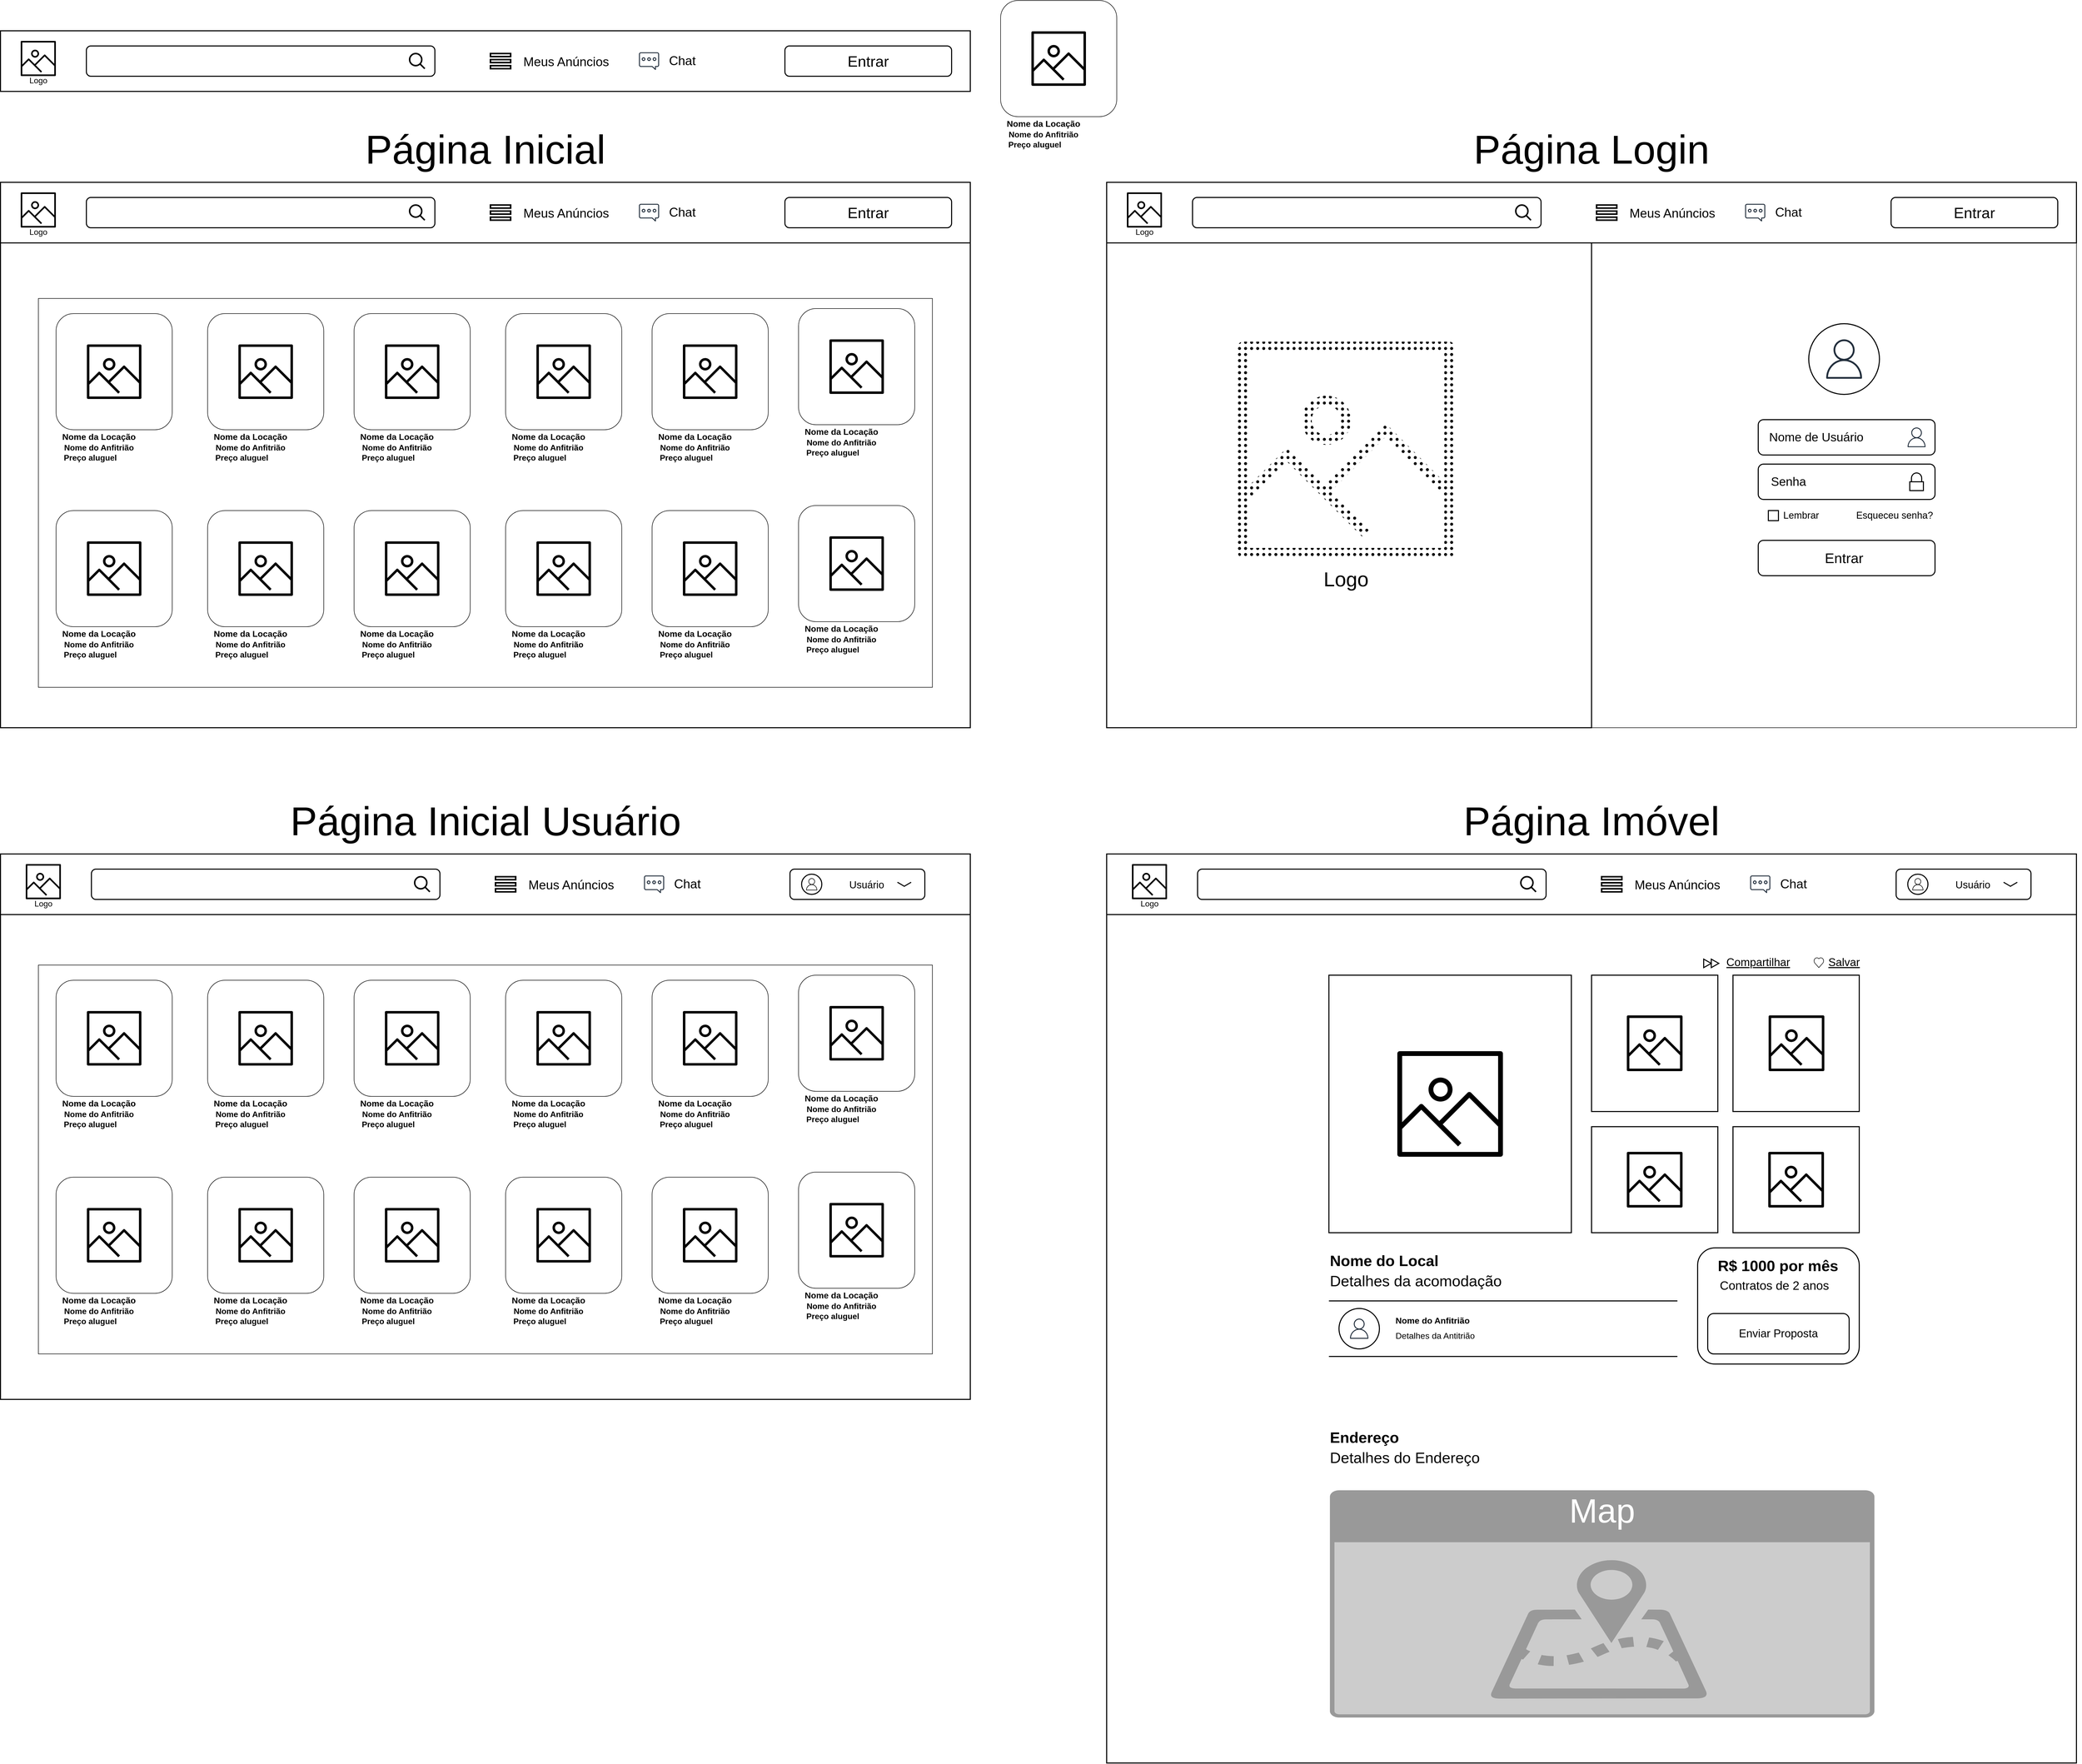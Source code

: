 <mxfile version="23.1.5" type="device">
  <diagram name="Página-1" id="llzflgJEIbCw1VA7_TNW">
    <mxGraphModel dx="7544" dy="3704" grid="1" gridSize="10" guides="1" tooltips="1" connect="1" arrows="1" fold="1" page="1" pageScale="1" pageWidth="827" pageHeight="1169" math="0" shadow="0">
      <root>
        <mxCell id="0" />
        <mxCell id="1" parent="0" />
        <mxCell id="Nm3VHVE9XuRv_ZMqOI6c-1" value="" style="rounded=0;whiteSpace=wrap;html=1;strokeWidth=2;" vertex="1" parent="1">
          <mxGeometry x="350" y="430" width="1920" height="1080" as="geometry" />
        </mxCell>
        <mxCell id="Nm3VHVE9XuRv_ZMqOI6c-3" value="Página Inicial" style="text;html=1;align=center;verticalAlign=middle;whiteSpace=wrap;rounded=0;fontSize=80;" vertex="1" parent="1">
          <mxGeometry x="935" y="350" width="750" height="30" as="geometry" />
        </mxCell>
        <mxCell id="Nm3VHVE9XuRv_ZMqOI6c-5" value="" style="rounded=0;whiteSpace=wrap;html=1;strokeWidth=2;" vertex="1" parent="1">
          <mxGeometry x="350" y="1760" width="1920" height="1080" as="geometry" />
        </mxCell>
        <mxCell id="Nm3VHVE9XuRv_ZMqOI6c-7" value="Página Inicial Usuário" style="text;html=1;align=center;verticalAlign=middle;whiteSpace=wrap;rounded=0;fontSize=80;" vertex="1" parent="1">
          <mxGeometry x="892.5" y="1680" width="835" height="30" as="geometry" />
        </mxCell>
        <mxCell id="Nm3VHVE9XuRv_ZMqOI6c-8" value="" style="rounded=0;whiteSpace=wrap;html=1;strokeWidth=2;" vertex="1" parent="1">
          <mxGeometry x="2540" y="1760" width="1920" height="1800" as="geometry" />
        </mxCell>
        <mxCell id="Nm3VHVE9XuRv_ZMqOI6c-10" value="Página Imóvel" style="text;html=1;align=center;verticalAlign=middle;whiteSpace=wrap;rounded=0;fontSize=80;" vertex="1" parent="1">
          <mxGeometry x="3125" y="1680" width="750" height="30" as="geometry" />
        </mxCell>
        <mxCell id="Nm3VHVE9XuRv_ZMqOI6c-11" value="" style="rounded=0;whiteSpace=wrap;html=1;" vertex="1" parent="1">
          <mxGeometry x="2540" y="430" width="1920" height="1080" as="geometry" />
        </mxCell>
        <mxCell id="Nm3VHVE9XuRv_ZMqOI6c-12" value="" style="rounded=0;whiteSpace=wrap;html=1;strokeWidth=2;" vertex="1" parent="1">
          <mxGeometry x="2540" y="430" width="960" height="1080" as="geometry" />
        </mxCell>
        <mxCell id="Nm3VHVE9XuRv_ZMqOI6c-13" value="Página Login" style="text;html=1;align=center;verticalAlign=middle;whiteSpace=wrap;rounded=0;fontSize=80;" vertex="1" parent="1">
          <mxGeometry x="3125" y="350" width="750" height="30" as="geometry" />
        </mxCell>
        <mxCell id="Nm3VHVE9XuRv_ZMqOI6c-41" value="" style="group" vertex="1" connectable="0" parent="1">
          <mxGeometry x="3830" y="710" width="350" height="499" as="geometry" />
        </mxCell>
        <mxCell id="Nm3VHVE9XuRv_ZMqOI6c-21" value="" style="group" vertex="1" connectable="0" parent="Nm3VHVE9XuRv_ZMqOI6c-41">
          <mxGeometry x="100" width="140" height="140" as="geometry" />
        </mxCell>
        <mxCell id="Nm3VHVE9XuRv_ZMqOI6c-20" value="" style="ellipse;whiteSpace=wrap;html=1;aspect=fixed;strokeWidth=2;" vertex="1" parent="Nm3VHVE9XuRv_ZMqOI6c-21">
          <mxGeometry width="140" height="140" as="geometry" />
        </mxCell>
        <mxCell id="Nm3VHVE9XuRv_ZMqOI6c-18" value="" style="sketch=0;outlineConnect=0;fontColor=#232F3E;gradientColor=none;fillColor=#232F3D;strokeColor=none;dashed=0;verticalLabelPosition=bottom;verticalAlign=top;align=center;html=1;fontSize=12;fontStyle=0;aspect=fixed;pointerEvents=1;shape=mxgraph.aws4.user;strokeWidth=2;" vertex="1" parent="Nm3VHVE9XuRv_ZMqOI6c-21">
          <mxGeometry x="31" y="31" width="78" height="78" as="geometry" />
        </mxCell>
        <mxCell id="Nm3VHVE9XuRv_ZMqOI6c-31" value="&lt;font style=&quot;font-size: 19px;&quot;&gt;Esqueceu senha?&lt;/font&gt;" style="text;html=1;align=center;verticalAlign=middle;whiteSpace=wrap;rounded=0;fontSize=17;" vertex="1" parent="Nm3VHVE9XuRv_ZMqOI6c-41">
          <mxGeometry x="190" y="365" width="160" height="30" as="geometry" />
        </mxCell>
        <mxCell id="Nm3VHVE9XuRv_ZMqOI6c-35" value="" style="group" vertex="1" connectable="0" parent="Nm3VHVE9XuRv_ZMqOI6c-41">
          <mxGeometry y="190" width="350" height="70" as="geometry" />
        </mxCell>
        <mxCell id="Nm3VHVE9XuRv_ZMqOI6c-17" value="" style="rounded=1;whiteSpace=wrap;html=1;strokeWidth=2;" vertex="1" parent="Nm3VHVE9XuRv_ZMqOI6c-35">
          <mxGeometry width="350" height="70" as="geometry" />
        </mxCell>
        <mxCell id="Nm3VHVE9XuRv_ZMqOI6c-24" value="Nome de Usuário" style="text;html=1;align=center;verticalAlign=middle;whiteSpace=wrap;rounded=0;strokeWidth=1;fontSize=24;" vertex="1" parent="Nm3VHVE9XuRv_ZMqOI6c-35">
          <mxGeometry x="20" y="20" width="190" height="30" as="geometry" />
        </mxCell>
        <mxCell id="Nm3VHVE9XuRv_ZMqOI6c-25" value="" style="sketch=0;outlineConnect=0;fontColor=#232F3E;gradientColor=none;fillColor=#232F3D;strokeColor=none;dashed=0;verticalLabelPosition=bottom;verticalAlign=top;align=center;html=1;fontSize=12;fontStyle=0;aspect=fixed;pointerEvents=1;shape=mxgraph.aws4.user;strokeWidth=10;" vertex="1" parent="Nm3VHVE9XuRv_ZMqOI6c-35">
          <mxGeometry x="294" y="15.5" width="39" height="39" as="geometry" />
        </mxCell>
        <mxCell id="Nm3VHVE9XuRv_ZMqOI6c-36" value="" style="group" vertex="1" connectable="0" parent="Nm3VHVE9XuRv_ZMqOI6c-41">
          <mxGeometry y="278" width="350" height="70" as="geometry" />
        </mxCell>
        <mxCell id="Nm3VHVE9XuRv_ZMqOI6c-19" value="" style="rounded=1;whiteSpace=wrap;html=1;strokeWidth=2;" vertex="1" parent="Nm3VHVE9XuRv_ZMqOI6c-36">
          <mxGeometry width="350" height="70" as="geometry" />
        </mxCell>
        <mxCell id="Nm3VHVE9XuRv_ZMqOI6c-22" value="" style="html=1;verticalLabelPosition=bottom;align=center;labelBackgroundColor=#ffffff;verticalAlign=top;strokeWidth=2;strokeColor=#000000;shadow=0;dashed=0;shape=mxgraph.ios7.icons.locked;" vertex="1" parent="Nm3VHVE9XuRv_ZMqOI6c-36">
          <mxGeometry x="300" y="17.5" width="27" height="35" as="geometry" />
        </mxCell>
        <mxCell id="Nm3VHVE9XuRv_ZMqOI6c-23" value="Senha" style="text;html=1;align=center;verticalAlign=middle;whiteSpace=wrap;rounded=0;strokeWidth=1;fontSize=24;" vertex="1" parent="Nm3VHVE9XuRv_ZMqOI6c-36">
          <mxGeometry x="30" y="20" width="60" height="30" as="geometry" />
        </mxCell>
        <mxCell id="Nm3VHVE9XuRv_ZMqOI6c-39" value="" style="group" vertex="1" connectable="0" parent="Nm3VHVE9XuRv_ZMqOI6c-41">
          <mxGeometry x="20" y="365" width="95" height="30" as="geometry" />
        </mxCell>
        <mxCell id="Nm3VHVE9XuRv_ZMqOI6c-26" value="" style="rounded=0;whiteSpace=wrap;html=1;strokeWidth=2;" vertex="1" parent="Nm3VHVE9XuRv_ZMqOI6c-39">
          <mxGeometry y="5" width="20" height="20" as="geometry" />
        </mxCell>
        <mxCell id="Nm3VHVE9XuRv_ZMqOI6c-29" value="&lt;font style=&quot;font-size: 19px;&quot;&gt;Lembrar&lt;/font&gt;" style="text;html=1;align=center;verticalAlign=middle;whiteSpace=wrap;rounded=0;fontSize=17;" vertex="1" parent="Nm3VHVE9XuRv_ZMqOI6c-39">
          <mxGeometry x="35" width="60" height="30" as="geometry" />
        </mxCell>
        <mxCell id="Nm3VHVE9XuRv_ZMqOI6c-40" value="" style="group" vertex="1" connectable="0" parent="Nm3VHVE9XuRv_ZMqOI6c-41">
          <mxGeometry y="429" width="350" height="70" as="geometry" />
        </mxCell>
        <mxCell id="Nm3VHVE9XuRv_ZMqOI6c-33" value="" style="rounded=1;whiteSpace=wrap;html=1;strokeWidth=2;" vertex="1" parent="Nm3VHVE9XuRv_ZMqOI6c-40">
          <mxGeometry width="350" height="70" as="geometry" />
        </mxCell>
        <mxCell id="Nm3VHVE9XuRv_ZMqOI6c-34" value="Entrar" style="text;html=1;align=center;verticalAlign=middle;whiteSpace=wrap;rounded=0;strokeWidth=1;fontSize=28;" vertex="1" parent="Nm3VHVE9XuRv_ZMqOI6c-40">
          <mxGeometry x="75" y="20" width="190" height="30" as="geometry" />
        </mxCell>
        <mxCell id="Nm3VHVE9XuRv_ZMqOI6c-47" value="" style="group" vertex="1" connectable="0" parent="1">
          <mxGeometry x="2800" y="745.5" width="428" height="484.5" as="geometry" />
        </mxCell>
        <mxCell id="Nm3VHVE9XuRv_ZMqOI6c-43" value="" style="sketch=0;outlineConnect=0;fontColor=#ffffff;fillColor=#000000;strokeColor=#2D7600;dashed=0;verticalLabelPosition=bottom;verticalAlign=top;align=center;html=1;fontSize=12;fontStyle=0;aspect=fixed;pointerEvents=1;shape=mxgraph.aws4.container_registry_image;strokeWidth=1;fillStyle=dots;" vertex="1" parent="Nm3VHVE9XuRv_ZMqOI6c-47">
          <mxGeometry width="428" height="428" as="geometry" />
        </mxCell>
        <mxCell id="Nm3VHVE9XuRv_ZMqOI6c-44" value="Logo" style="text;html=1;align=center;verticalAlign=middle;whiteSpace=wrap;rounded=0;fontSize=40;" vertex="1" parent="Nm3VHVE9XuRv_ZMqOI6c-47">
          <mxGeometry x="184" y="454.5" width="60" height="30" as="geometry" />
        </mxCell>
        <mxCell id="Nm3VHVE9XuRv_ZMqOI6c-59" value="" style="group" vertex="1" connectable="0" parent="1">
          <mxGeometry x="350" y="130" width="1920" height="120" as="geometry" />
        </mxCell>
        <mxCell id="Nm3VHVE9XuRv_ZMqOI6c-46" value="" style="rounded=0;whiteSpace=wrap;html=1;strokeWidth=2;" vertex="1" parent="Nm3VHVE9XuRv_ZMqOI6c-59">
          <mxGeometry width="1920" height="120" as="geometry" />
        </mxCell>
        <mxCell id="Nm3VHVE9XuRv_ZMqOI6c-48" value="" style="group" vertex="1" connectable="0" parent="Nm3VHVE9XuRv_ZMqOI6c-59">
          <mxGeometry x="40" y="20" width="70" height="80" as="geometry" />
        </mxCell>
        <mxCell id="Nm3VHVE9XuRv_ZMqOI6c-49" value="" style="sketch=0;outlineConnect=0;fontColor=#ffffff;fillColor=#000000;strokeColor=#2D7600;dashed=0;verticalLabelPosition=bottom;verticalAlign=top;align=center;html=1;fontSize=12;fontStyle=0;aspect=fixed;pointerEvents=1;shape=mxgraph.aws4.container_registry_image;strokeWidth=1;fillStyle=auto;" vertex="1" parent="Nm3VHVE9XuRv_ZMqOI6c-48">
          <mxGeometry width="69.567" height="69.567" as="geometry" />
        </mxCell>
        <mxCell id="Nm3VHVE9XuRv_ZMqOI6c-50" value="Logo" style="text;html=1;align=center;verticalAlign=middle;whiteSpace=wrap;rounded=0;fontSize=16;" vertex="1" parent="Nm3VHVE9XuRv_ZMqOI6c-48">
          <mxGeometry x="30.093" y="75.046" width="9.813" height="4.954" as="geometry" />
        </mxCell>
        <mxCell id="Nm3VHVE9XuRv_ZMqOI6c-51" value="" style="rounded=1;whiteSpace=wrap;html=1;strokeWidth=2;" vertex="1" parent="Nm3VHVE9XuRv_ZMqOI6c-59">
          <mxGeometry x="170" y="30" width="690" height="60" as="geometry" />
        </mxCell>
        <mxCell id="Nm3VHVE9XuRv_ZMqOI6c-52" value="" style="html=1;verticalLabelPosition=bottom;align=center;labelBackgroundColor=#ffffff;verticalAlign=top;strokeWidth=3;strokeColor=#000000;shadow=0;dashed=0;shape=mxgraph.ios7.icons.looking_glass;fillColor=#FFFFFF;" vertex="1" parent="Nm3VHVE9XuRv_ZMqOI6c-59">
          <mxGeometry x="810" y="45" width="30" height="30" as="geometry" />
        </mxCell>
        <mxCell id="Nm3VHVE9XuRv_ZMqOI6c-53" value="&lt;font style=&quot;font-size: 30px;&quot;&gt;Entrar&lt;/font&gt;" style="rounded=1;whiteSpace=wrap;html=1;strokeWidth=2;" vertex="1" parent="Nm3VHVE9XuRv_ZMqOI6c-59">
          <mxGeometry x="1553" y="30" width="330" height="60" as="geometry" />
        </mxCell>
        <mxCell id="Nm3VHVE9XuRv_ZMqOI6c-55" value="" style="html=1;verticalLabelPosition=bottom;align=center;labelBackgroundColor=#ffffff;verticalAlign=top;strokeWidth=3;strokeColor=#000000;shadow=0;dashed=0;shape=mxgraph.ios7.icons.options;pointerEvents=1" vertex="1" parent="Nm3VHVE9XuRv_ZMqOI6c-59">
          <mxGeometry x="970" y="45" width="40" height="30" as="geometry" />
        </mxCell>
        <mxCell id="Nm3VHVE9XuRv_ZMqOI6c-56" value="Meus Anúncios" style="text;html=1;align=center;verticalAlign=middle;whiteSpace=wrap;rounded=0;fontSize=25;" vertex="1" parent="Nm3VHVE9XuRv_ZMqOI6c-59">
          <mxGeometry x="1030" y="45" width="180" height="30" as="geometry" />
        </mxCell>
        <mxCell id="Nm3VHVE9XuRv_ZMqOI6c-57" value="" style="sketch=0;outlineConnect=0;fontColor=#232F3E;gradientColor=none;fillColor=#232F3D;strokeColor=none;dashed=0;verticalLabelPosition=bottom;verticalAlign=top;align=center;html=1;fontSize=12;fontStyle=0;aspect=fixed;pointerEvents=1;shape=mxgraph.aws4.chat;strokeWidth=2;" vertex="1" parent="Nm3VHVE9XuRv_ZMqOI6c-59">
          <mxGeometry x="1264" y="42.57" width="40" height="34.87" as="geometry" />
        </mxCell>
        <mxCell id="Nm3VHVE9XuRv_ZMqOI6c-58" value="Chat" style="text;html=1;align=center;verticalAlign=middle;whiteSpace=wrap;rounded=0;fontSize=25;" vertex="1" parent="Nm3VHVE9XuRv_ZMqOI6c-59">
          <mxGeometry x="1320" y="42.57" width="60" height="30" as="geometry" />
        </mxCell>
        <mxCell id="Nm3VHVE9XuRv_ZMqOI6c-60" value="" style="group" vertex="1" connectable="0" parent="1">
          <mxGeometry x="350" y="430" width="1920" height="120" as="geometry" />
        </mxCell>
        <mxCell id="Nm3VHVE9XuRv_ZMqOI6c-61" value="" style="rounded=0;whiteSpace=wrap;html=1;strokeWidth=2;" vertex="1" parent="Nm3VHVE9XuRv_ZMqOI6c-60">
          <mxGeometry width="1920" height="120" as="geometry" />
        </mxCell>
        <mxCell id="Nm3VHVE9XuRv_ZMqOI6c-62" value="" style="group" vertex="1" connectable="0" parent="Nm3VHVE9XuRv_ZMqOI6c-60">
          <mxGeometry x="40" y="20" width="70" height="80" as="geometry" />
        </mxCell>
        <mxCell id="Nm3VHVE9XuRv_ZMqOI6c-63" value="" style="sketch=0;outlineConnect=0;fontColor=#ffffff;fillColor=#000000;strokeColor=#2D7600;dashed=0;verticalLabelPosition=bottom;verticalAlign=top;align=center;html=1;fontSize=12;fontStyle=0;aspect=fixed;pointerEvents=1;shape=mxgraph.aws4.container_registry_image;strokeWidth=1;fillStyle=auto;" vertex="1" parent="Nm3VHVE9XuRv_ZMqOI6c-62">
          <mxGeometry width="69.567" height="69.567" as="geometry" />
        </mxCell>
        <mxCell id="Nm3VHVE9XuRv_ZMqOI6c-64" value="Logo" style="text;html=1;align=center;verticalAlign=middle;whiteSpace=wrap;rounded=0;fontSize=16;" vertex="1" parent="Nm3VHVE9XuRv_ZMqOI6c-62">
          <mxGeometry x="30.093" y="75.046" width="9.813" height="4.954" as="geometry" />
        </mxCell>
        <mxCell id="Nm3VHVE9XuRv_ZMqOI6c-65" value="" style="rounded=1;whiteSpace=wrap;html=1;strokeWidth=2;" vertex="1" parent="Nm3VHVE9XuRv_ZMqOI6c-60">
          <mxGeometry x="170" y="30" width="690" height="60" as="geometry" />
        </mxCell>
        <mxCell id="Nm3VHVE9XuRv_ZMqOI6c-66" value="" style="html=1;verticalLabelPosition=bottom;align=center;labelBackgroundColor=#ffffff;verticalAlign=top;strokeWidth=3;strokeColor=#000000;shadow=0;dashed=0;shape=mxgraph.ios7.icons.looking_glass;fillColor=#FFFFFF;" vertex="1" parent="Nm3VHVE9XuRv_ZMqOI6c-60">
          <mxGeometry x="810" y="45" width="30" height="30" as="geometry" />
        </mxCell>
        <mxCell id="Nm3VHVE9XuRv_ZMqOI6c-67" value="&lt;font style=&quot;font-size: 30px;&quot;&gt;Entrar&lt;/font&gt;" style="rounded=1;whiteSpace=wrap;html=1;strokeWidth=2;" vertex="1" parent="Nm3VHVE9XuRv_ZMqOI6c-60">
          <mxGeometry x="1553" y="30" width="330" height="60" as="geometry" />
        </mxCell>
        <mxCell id="Nm3VHVE9XuRv_ZMqOI6c-68" value="" style="html=1;verticalLabelPosition=bottom;align=center;labelBackgroundColor=#ffffff;verticalAlign=top;strokeWidth=3;strokeColor=#000000;shadow=0;dashed=0;shape=mxgraph.ios7.icons.options;pointerEvents=1" vertex="1" parent="Nm3VHVE9XuRv_ZMqOI6c-60">
          <mxGeometry x="970" y="45" width="40" height="30" as="geometry" />
        </mxCell>
        <mxCell id="Nm3VHVE9XuRv_ZMqOI6c-69" value="Meus Anúncios" style="text;html=1;align=center;verticalAlign=middle;whiteSpace=wrap;rounded=0;fontSize=25;" vertex="1" parent="Nm3VHVE9XuRv_ZMqOI6c-60">
          <mxGeometry x="1030" y="45" width="180" height="30" as="geometry" />
        </mxCell>
        <mxCell id="Nm3VHVE9XuRv_ZMqOI6c-70" value="" style="sketch=0;outlineConnect=0;fontColor=#232F3E;gradientColor=none;fillColor=#232F3D;strokeColor=none;dashed=0;verticalLabelPosition=bottom;verticalAlign=top;align=center;html=1;fontSize=12;fontStyle=0;aspect=fixed;pointerEvents=1;shape=mxgraph.aws4.chat;strokeWidth=2;" vertex="1" parent="Nm3VHVE9XuRv_ZMqOI6c-60">
          <mxGeometry x="1264" y="42.57" width="40" height="34.87" as="geometry" />
        </mxCell>
        <mxCell id="Nm3VHVE9XuRv_ZMqOI6c-71" value="Chat" style="text;html=1;align=center;verticalAlign=middle;whiteSpace=wrap;rounded=0;fontSize=25;" vertex="1" parent="Nm3VHVE9XuRv_ZMqOI6c-60">
          <mxGeometry x="1320" y="42.57" width="60" height="30" as="geometry" />
        </mxCell>
        <mxCell id="Nm3VHVE9XuRv_ZMqOI6c-72" value="" style="group" vertex="1" connectable="0" parent="1">
          <mxGeometry x="2540" y="430" width="1920" height="120" as="geometry" />
        </mxCell>
        <mxCell id="Nm3VHVE9XuRv_ZMqOI6c-73" value="" style="rounded=0;whiteSpace=wrap;html=1;strokeWidth=2;" vertex="1" parent="Nm3VHVE9XuRv_ZMqOI6c-72">
          <mxGeometry width="1920" height="120" as="geometry" />
        </mxCell>
        <mxCell id="Nm3VHVE9XuRv_ZMqOI6c-74" value="" style="group" vertex="1" connectable="0" parent="Nm3VHVE9XuRv_ZMqOI6c-72">
          <mxGeometry x="40" y="20" width="70" height="80" as="geometry" />
        </mxCell>
        <mxCell id="Nm3VHVE9XuRv_ZMqOI6c-75" value="" style="sketch=0;outlineConnect=0;fontColor=#ffffff;fillColor=#000000;strokeColor=#2D7600;dashed=0;verticalLabelPosition=bottom;verticalAlign=top;align=center;html=1;fontSize=12;fontStyle=0;aspect=fixed;pointerEvents=1;shape=mxgraph.aws4.container_registry_image;strokeWidth=1;fillStyle=auto;" vertex="1" parent="Nm3VHVE9XuRv_ZMqOI6c-74">
          <mxGeometry width="69.567" height="69.567" as="geometry" />
        </mxCell>
        <mxCell id="Nm3VHVE9XuRv_ZMqOI6c-76" value="Logo" style="text;html=1;align=center;verticalAlign=middle;whiteSpace=wrap;rounded=0;fontSize=16;" vertex="1" parent="Nm3VHVE9XuRv_ZMqOI6c-74">
          <mxGeometry x="30.093" y="75.046" width="9.813" height="4.954" as="geometry" />
        </mxCell>
        <mxCell id="Nm3VHVE9XuRv_ZMqOI6c-77" value="" style="rounded=1;whiteSpace=wrap;html=1;strokeWidth=2;" vertex="1" parent="Nm3VHVE9XuRv_ZMqOI6c-72">
          <mxGeometry x="170" y="30" width="690" height="60" as="geometry" />
        </mxCell>
        <mxCell id="Nm3VHVE9XuRv_ZMqOI6c-78" value="" style="html=1;verticalLabelPosition=bottom;align=center;labelBackgroundColor=#ffffff;verticalAlign=top;strokeWidth=3;strokeColor=#000000;shadow=0;dashed=0;shape=mxgraph.ios7.icons.looking_glass;fillColor=#FFFFFF;" vertex="1" parent="Nm3VHVE9XuRv_ZMqOI6c-72">
          <mxGeometry x="810" y="45" width="30" height="30" as="geometry" />
        </mxCell>
        <mxCell id="Nm3VHVE9XuRv_ZMqOI6c-79" value="&lt;font style=&quot;font-size: 30px;&quot;&gt;Entrar&lt;/font&gt;" style="rounded=1;whiteSpace=wrap;html=1;strokeWidth=2;" vertex="1" parent="Nm3VHVE9XuRv_ZMqOI6c-72">
          <mxGeometry x="1553" y="30" width="330" height="60" as="geometry" />
        </mxCell>
        <mxCell id="Nm3VHVE9XuRv_ZMqOI6c-80" value="" style="html=1;verticalLabelPosition=bottom;align=center;labelBackgroundColor=#ffffff;verticalAlign=top;strokeWidth=3;strokeColor=#000000;shadow=0;dashed=0;shape=mxgraph.ios7.icons.options;pointerEvents=1" vertex="1" parent="Nm3VHVE9XuRv_ZMqOI6c-72">
          <mxGeometry x="970" y="45" width="40" height="30" as="geometry" />
        </mxCell>
        <mxCell id="Nm3VHVE9XuRv_ZMqOI6c-81" value="Meus Anúncios" style="text;html=1;align=center;verticalAlign=middle;whiteSpace=wrap;rounded=0;fontSize=25;" vertex="1" parent="Nm3VHVE9XuRv_ZMqOI6c-72">
          <mxGeometry x="1030" y="45" width="180" height="30" as="geometry" />
        </mxCell>
        <mxCell id="Nm3VHVE9XuRv_ZMqOI6c-82" value="" style="sketch=0;outlineConnect=0;fontColor=#232F3E;gradientColor=none;fillColor=#232F3D;strokeColor=none;dashed=0;verticalLabelPosition=bottom;verticalAlign=top;align=center;html=1;fontSize=12;fontStyle=0;aspect=fixed;pointerEvents=1;shape=mxgraph.aws4.chat;strokeWidth=2;" vertex="1" parent="Nm3VHVE9XuRv_ZMqOI6c-72">
          <mxGeometry x="1264" y="42.57" width="40" height="34.87" as="geometry" />
        </mxCell>
        <mxCell id="Nm3VHVE9XuRv_ZMqOI6c-83" value="Chat" style="text;html=1;align=center;verticalAlign=middle;whiteSpace=wrap;rounded=0;fontSize=25;" vertex="1" parent="Nm3VHVE9XuRv_ZMqOI6c-72">
          <mxGeometry x="1320" y="42.57" width="60" height="30" as="geometry" />
        </mxCell>
        <mxCell id="Nm3VHVE9XuRv_ZMqOI6c-84" value="" style="group" vertex="1" connectable="0" parent="1">
          <mxGeometry x="360" y="1760" width="1920" height="120" as="geometry" />
        </mxCell>
        <mxCell id="Nm3VHVE9XuRv_ZMqOI6c-85" value="" style="rounded=0;whiteSpace=wrap;html=1;strokeWidth=2;" vertex="1" parent="Nm3VHVE9XuRv_ZMqOI6c-84">
          <mxGeometry x="-10" width="1920" height="120" as="geometry" />
        </mxCell>
        <mxCell id="Nm3VHVE9XuRv_ZMqOI6c-86" value="" style="group" vertex="1" connectable="0" parent="Nm3VHVE9XuRv_ZMqOI6c-84">
          <mxGeometry x="40" y="20" width="70" height="80" as="geometry" />
        </mxCell>
        <mxCell id="Nm3VHVE9XuRv_ZMqOI6c-87" value="" style="sketch=0;outlineConnect=0;fontColor=#ffffff;fillColor=#000000;strokeColor=#2D7600;dashed=0;verticalLabelPosition=bottom;verticalAlign=top;align=center;html=1;fontSize=12;fontStyle=0;aspect=fixed;pointerEvents=1;shape=mxgraph.aws4.container_registry_image;strokeWidth=1;fillStyle=auto;" vertex="1" parent="Nm3VHVE9XuRv_ZMqOI6c-86">
          <mxGeometry width="69.567" height="69.567" as="geometry" />
        </mxCell>
        <mxCell id="Nm3VHVE9XuRv_ZMqOI6c-88" value="Logo" style="text;html=1;align=center;verticalAlign=middle;whiteSpace=wrap;rounded=0;fontSize=16;" vertex="1" parent="Nm3VHVE9XuRv_ZMqOI6c-86">
          <mxGeometry x="30.093" y="75.046" width="9.813" height="4.954" as="geometry" />
        </mxCell>
        <mxCell id="Nm3VHVE9XuRv_ZMqOI6c-89" value="" style="rounded=1;whiteSpace=wrap;html=1;strokeWidth=2;" vertex="1" parent="Nm3VHVE9XuRv_ZMqOI6c-84">
          <mxGeometry x="170" y="30" width="690" height="60" as="geometry" />
        </mxCell>
        <mxCell id="Nm3VHVE9XuRv_ZMqOI6c-90" value="" style="html=1;verticalLabelPosition=bottom;align=center;labelBackgroundColor=#ffffff;verticalAlign=top;strokeWidth=3;strokeColor=#000000;shadow=0;dashed=0;shape=mxgraph.ios7.icons.looking_glass;fillColor=#FFFFFF;" vertex="1" parent="Nm3VHVE9XuRv_ZMqOI6c-84">
          <mxGeometry x="810" y="45" width="30" height="30" as="geometry" />
        </mxCell>
        <mxCell id="Nm3VHVE9XuRv_ZMqOI6c-92" value="" style="html=1;verticalLabelPosition=bottom;align=center;labelBackgroundColor=#ffffff;verticalAlign=top;strokeWidth=3;strokeColor=#000000;shadow=0;dashed=0;shape=mxgraph.ios7.icons.options;pointerEvents=1" vertex="1" parent="Nm3VHVE9XuRv_ZMqOI6c-84">
          <mxGeometry x="970" y="45" width="40" height="30" as="geometry" />
        </mxCell>
        <mxCell id="Nm3VHVE9XuRv_ZMqOI6c-93" value="Meus Anúncios" style="text;html=1;align=center;verticalAlign=middle;whiteSpace=wrap;rounded=0;fontSize=25;" vertex="1" parent="Nm3VHVE9XuRv_ZMqOI6c-84">
          <mxGeometry x="1030" y="45" width="180" height="30" as="geometry" />
        </mxCell>
        <mxCell id="Nm3VHVE9XuRv_ZMqOI6c-94" value="" style="sketch=0;outlineConnect=0;fontColor=#232F3E;gradientColor=none;fillColor=#232F3D;strokeColor=none;dashed=0;verticalLabelPosition=bottom;verticalAlign=top;align=center;html=1;fontSize=12;fontStyle=0;aspect=fixed;pointerEvents=1;shape=mxgraph.aws4.chat;strokeWidth=2;" vertex="1" parent="Nm3VHVE9XuRv_ZMqOI6c-84">
          <mxGeometry x="1264" y="42.57" width="40" height="34.87" as="geometry" />
        </mxCell>
        <mxCell id="Nm3VHVE9XuRv_ZMqOI6c-95" value="Chat" style="text;html=1;align=center;verticalAlign=middle;whiteSpace=wrap;rounded=0;fontSize=25;" vertex="1" parent="Nm3VHVE9XuRv_ZMqOI6c-84">
          <mxGeometry x="1320" y="42.57" width="60" height="30" as="geometry" />
        </mxCell>
        <mxCell id="Nm3VHVE9XuRv_ZMqOI6c-271" value="" style="group" vertex="1" connectable="0" parent="Nm3VHVE9XuRv_ZMqOI6c-84">
          <mxGeometry x="1553" y="30" width="267" height="60" as="geometry" />
        </mxCell>
        <mxCell id="Nm3VHVE9XuRv_ZMqOI6c-91" value="" style="rounded=1;whiteSpace=wrap;html=1;strokeWidth=2;" vertex="1" parent="Nm3VHVE9XuRv_ZMqOI6c-271">
          <mxGeometry width="267" height="60" as="geometry" />
        </mxCell>
        <mxCell id="Nm3VHVE9XuRv_ZMqOI6c-101" value="" style="group" vertex="1" connectable="0" parent="Nm3VHVE9XuRv_ZMqOI6c-271">
          <mxGeometry x="23.041" y="10" width="67.766" height="40" as="geometry" />
        </mxCell>
        <mxCell id="Nm3VHVE9XuRv_ZMqOI6c-99" value="" style="ellipse;whiteSpace=wrap;html=1;aspect=fixed;strokeWidth=2;" vertex="1" parent="Nm3VHVE9XuRv_ZMqOI6c-101">
          <mxGeometry width="40" height="40" as="geometry" />
        </mxCell>
        <mxCell id="Nm3VHVE9XuRv_ZMqOI6c-100" value="" style="sketch=0;outlineConnect=0;fontColor=#232F3E;gradientColor=none;fillColor=#000000;strokeColor=none;dashed=0;verticalLabelPosition=bottom;verticalAlign=top;align=center;html=1;fontSize=12;fontStyle=0;aspect=fixed;pointerEvents=1;shape=mxgraph.aws4.user;strokeWidth=2;" vertex="1" parent="Nm3VHVE9XuRv_ZMqOI6c-101">
          <mxGeometry x="8.003" y="8" width="24" height="24" as="geometry" />
        </mxCell>
        <mxCell id="Nm3VHVE9XuRv_ZMqOI6c-102" value="Usuário" style="text;html=1;align=center;verticalAlign=middle;whiteSpace=wrap;rounded=0;fontSize=20;" vertex="1" parent="Nm3VHVE9XuRv_ZMqOI6c-271">
          <mxGeometry x="90.807" y="15" width="121.98" height="30" as="geometry" />
        </mxCell>
        <mxCell id="Nm3VHVE9XuRv_ZMqOI6c-103" value="" style="html=1;verticalLabelPosition=bottom;labelBackgroundColor=#ffffff;verticalAlign=top;shadow=0;dashed=0;strokeWidth=2;shape=mxgraph.ios7.misc.down;strokeColor=#000000;" vertex="1" parent="Nm3VHVE9XuRv_ZMqOI6c-271">
          <mxGeometry x="212.787" y="26" width="27.107" height="8" as="geometry" />
        </mxCell>
        <mxCell id="Nm3VHVE9XuRv_ZMqOI6c-117" value="" style="group" vertex="1" connectable="0" parent="1">
          <mxGeometry x="2330" y="70" width="230" height="310" as="geometry" />
        </mxCell>
        <mxCell id="Nm3VHVE9XuRv_ZMqOI6c-112" value="" style="rounded=1;whiteSpace=wrap;html=1;enumerate=0;treeMoving=0;comic=0;noLabel=0;perimeter=none;" vertex="1" parent="Nm3VHVE9XuRv_ZMqOI6c-117">
          <mxGeometry width="230" height="230" as="geometry" />
        </mxCell>
        <mxCell id="Nm3VHVE9XuRv_ZMqOI6c-113" value="" style="sketch=0;outlineConnect=0;fontColor=#232F3E;gradientColor=none;fillColor=#000000;strokeColor=none;dashed=0;verticalLabelPosition=bottom;verticalAlign=top;align=center;html=1;fontSize=12;fontStyle=0;aspect=fixed;pointerEvents=1;shape=mxgraph.aws4.container_registry_image;" vertex="1" parent="Nm3VHVE9XuRv_ZMqOI6c-117">
          <mxGeometry x="61" y="61" width="108" height="108" as="geometry" />
        </mxCell>
        <mxCell id="Nm3VHVE9XuRv_ZMqOI6c-114" value="Nome da Locação" style="text;html=1;align=center;verticalAlign=middle;whiteSpace=wrap;rounded=0;fontStyle=1;fontSize=17;portConstraintRotation=0;snapToPoint=0;" vertex="1" parent="Nm3VHVE9XuRv_ZMqOI6c-117">
          <mxGeometry x="10" y="230" width="150" height="30" as="geometry" />
        </mxCell>
        <mxCell id="Nm3VHVE9XuRv_ZMqOI6c-115" value="Nome do Anfitrião" style="text;html=1;align=center;verticalAlign=middle;whiteSpace=wrap;rounded=0;fontStyle=1;fontSize=16;portConstraintRotation=0;snapToPoint=0;" vertex="1" parent="Nm3VHVE9XuRv_ZMqOI6c-117">
          <mxGeometry x="10" y="250" width="150" height="30" as="geometry" />
        </mxCell>
        <mxCell id="Nm3VHVE9XuRv_ZMqOI6c-116" value="Preço aluguel&amp;nbsp; &amp;nbsp;" style="text;html=1;align=center;verticalAlign=middle;whiteSpace=wrap;rounded=0;fontStyle=1;fontSize=16;portConstraintRotation=0;snapToPoint=0;" vertex="1" parent="Nm3VHVE9XuRv_ZMqOI6c-117">
          <mxGeometry x="10" y="280" width="120" height="30" as="geometry" />
        </mxCell>
        <mxCell id="Nm3VHVE9XuRv_ZMqOI6c-196" value="" style="group" vertex="1" connectable="0" parent="1">
          <mxGeometry x="425" y="660" width="1770" height="770" as="geometry" />
        </mxCell>
        <mxCell id="Nm3VHVE9XuRv_ZMqOI6c-105" value="" style="rounded=0;whiteSpace=wrap;html=1;" vertex="1" parent="Nm3VHVE9XuRv_ZMqOI6c-196">
          <mxGeometry width="1770" height="770" as="geometry" />
        </mxCell>
        <mxCell id="Nm3VHVE9XuRv_ZMqOI6c-118" value="" style="group" vertex="1" connectable="0" parent="Nm3VHVE9XuRv_ZMqOI6c-196">
          <mxGeometry x="35" y="30" width="230" height="310" as="geometry" />
        </mxCell>
        <mxCell id="Nm3VHVE9XuRv_ZMqOI6c-119" value="" style="rounded=1;whiteSpace=wrap;html=1;enumerate=0;treeMoving=0;comic=0;noLabel=0;perimeter=none;" vertex="1" parent="Nm3VHVE9XuRv_ZMqOI6c-118">
          <mxGeometry width="230" height="230" as="geometry" />
        </mxCell>
        <mxCell id="Nm3VHVE9XuRv_ZMqOI6c-120" value="" style="sketch=0;outlineConnect=0;fontColor=#232F3E;gradientColor=none;fillColor=#000000;strokeColor=none;dashed=0;verticalLabelPosition=bottom;verticalAlign=top;align=center;html=1;fontSize=12;fontStyle=0;aspect=fixed;pointerEvents=1;shape=mxgraph.aws4.container_registry_image;" vertex="1" parent="Nm3VHVE9XuRv_ZMqOI6c-118">
          <mxGeometry x="61" y="61" width="108" height="108" as="geometry" />
        </mxCell>
        <mxCell id="Nm3VHVE9XuRv_ZMqOI6c-121" value="Nome da Locação" style="text;html=1;align=center;verticalAlign=middle;whiteSpace=wrap;rounded=0;fontStyle=1;fontSize=17;portConstraintRotation=0;snapToPoint=0;" vertex="1" parent="Nm3VHVE9XuRv_ZMqOI6c-118">
          <mxGeometry x="10" y="230" width="150" height="30" as="geometry" />
        </mxCell>
        <mxCell id="Nm3VHVE9XuRv_ZMqOI6c-122" value="Nome do Anfitrião" style="text;html=1;align=center;verticalAlign=middle;whiteSpace=wrap;rounded=0;fontStyle=1;fontSize=16;portConstraintRotation=0;snapToPoint=0;" vertex="1" parent="Nm3VHVE9XuRv_ZMqOI6c-118">
          <mxGeometry x="10" y="250" width="150" height="30" as="geometry" />
        </mxCell>
        <mxCell id="Nm3VHVE9XuRv_ZMqOI6c-123" value="Preço aluguel&amp;nbsp; &amp;nbsp;" style="text;html=1;align=center;verticalAlign=middle;whiteSpace=wrap;rounded=0;fontStyle=1;fontSize=16;portConstraintRotation=0;snapToPoint=0;" vertex="1" parent="Nm3VHVE9XuRv_ZMqOI6c-118">
          <mxGeometry x="10" y="280" width="120" height="30" as="geometry" />
        </mxCell>
        <mxCell id="Nm3VHVE9XuRv_ZMqOI6c-124" value="" style="group" vertex="1" connectable="0" parent="Nm3VHVE9XuRv_ZMqOI6c-196">
          <mxGeometry x="335" y="30" width="230" height="310" as="geometry" />
        </mxCell>
        <mxCell id="Nm3VHVE9XuRv_ZMqOI6c-125" value="" style="rounded=1;whiteSpace=wrap;html=1;enumerate=0;treeMoving=0;comic=0;noLabel=0;perimeter=none;" vertex="1" parent="Nm3VHVE9XuRv_ZMqOI6c-124">
          <mxGeometry width="230" height="230" as="geometry" />
        </mxCell>
        <mxCell id="Nm3VHVE9XuRv_ZMqOI6c-126" value="" style="sketch=0;outlineConnect=0;fontColor=#232F3E;gradientColor=none;fillColor=#000000;strokeColor=none;dashed=0;verticalLabelPosition=bottom;verticalAlign=top;align=center;html=1;fontSize=12;fontStyle=0;aspect=fixed;pointerEvents=1;shape=mxgraph.aws4.container_registry_image;" vertex="1" parent="Nm3VHVE9XuRv_ZMqOI6c-124">
          <mxGeometry x="61" y="61" width="108" height="108" as="geometry" />
        </mxCell>
        <mxCell id="Nm3VHVE9XuRv_ZMqOI6c-127" value="Nome da Locação" style="text;html=1;align=center;verticalAlign=middle;whiteSpace=wrap;rounded=0;fontStyle=1;fontSize=17;portConstraintRotation=0;snapToPoint=0;" vertex="1" parent="Nm3VHVE9XuRv_ZMqOI6c-124">
          <mxGeometry x="10" y="230" width="150" height="30" as="geometry" />
        </mxCell>
        <mxCell id="Nm3VHVE9XuRv_ZMqOI6c-128" value="Nome do Anfitrião" style="text;html=1;align=center;verticalAlign=middle;whiteSpace=wrap;rounded=0;fontStyle=1;fontSize=16;portConstraintRotation=0;snapToPoint=0;" vertex="1" parent="Nm3VHVE9XuRv_ZMqOI6c-124">
          <mxGeometry x="10" y="250" width="150" height="30" as="geometry" />
        </mxCell>
        <mxCell id="Nm3VHVE9XuRv_ZMqOI6c-129" value="Preço aluguel&amp;nbsp; &amp;nbsp;" style="text;html=1;align=center;verticalAlign=middle;whiteSpace=wrap;rounded=0;fontStyle=1;fontSize=16;portConstraintRotation=0;snapToPoint=0;" vertex="1" parent="Nm3VHVE9XuRv_ZMqOI6c-124">
          <mxGeometry x="10" y="280" width="120" height="30" as="geometry" />
        </mxCell>
        <mxCell id="Nm3VHVE9XuRv_ZMqOI6c-130" value="" style="group" vertex="1" connectable="0" parent="Nm3VHVE9XuRv_ZMqOI6c-196">
          <mxGeometry x="625" y="30" width="230" height="310" as="geometry" />
        </mxCell>
        <mxCell id="Nm3VHVE9XuRv_ZMqOI6c-131" value="" style="rounded=1;whiteSpace=wrap;html=1;enumerate=0;treeMoving=0;comic=0;noLabel=0;perimeter=none;" vertex="1" parent="Nm3VHVE9XuRv_ZMqOI6c-130">
          <mxGeometry width="230" height="230" as="geometry" />
        </mxCell>
        <mxCell id="Nm3VHVE9XuRv_ZMqOI6c-132" value="" style="sketch=0;outlineConnect=0;fontColor=#232F3E;gradientColor=none;fillColor=#000000;strokeColor=none;dashed=0;verticalLabelPosition=bottom;verticalAlign=top;align=center;html=1;fontSize=12;fontStyle=0;aspect=fixed;pointerEvents=1;shape=mxgraph.aws4.container_registry_image;" vertex="1" parent="Nm3VHVE9XuRv_ZMqOI6c-130">
          <mxGeometry x="61" y="61" width="108" height="108" as="geometry" />
        </mxCell>
        <mxCell id="Nm3VHVE9XuRv_ZMqOI6c-133" value="Nome da Locação" style="text;html=1;align=center;verticalAlign=middle;whiteSpace=wrap;rounded=0;fontStyle=1;fontSize=17;portConstraintRotation=0;snapToPoint=0;" vertex="1" parent="Nm3VHVE9XuRv_ZMqOI6c-130">
          <mxGeometry x="10" y="230" width="150" height="30" as="geometry" />
        </mxCell>
        <mxCell id="Nm3VHVE9XuRv_ZMqOI6c-134" value="Nome do Anfitrião" style="text;html=1;align=center;verticalAlign=middle;whiteSpace=wrap;rounded=0;fontStyle=1;fontSize=16;portConstraintRotation=0;snapToPoint=0;" vertex="1" parent="Nm3VHVE9XuRv_ZMqOI6c-130">
          <mxGeometry x="10" y="250" width="150" height="30" as="geometry" />
        </mxCell>
        <mxCell id="Nm3VHVE9XuRv_ZMqOI6c-135" value="Preço aluguel&amp;nbsp; &amp;nbsp;" style="text;html=1;align=center;verticalAlign=middle;whiteSpace=wrap;rounded=0;fontStyle=1;fontSize=16;portConstraintRotation=0;snapToPoint=0;" vertex="1" parent="Nm3VHVE9XuRv_ZMqOI6c-130">
          <mxGeometry x="10" y="280" width="120" height="30" as="geometry" />
        </mxCell>
        <mxCell id="Nm3VHVE9XuRv_ZMqOI6c-136" value="" style="group" vertex="1" connectable="0" parent="Nm3VHVE9XuRv_ZMqOI6c-196">
          <mxGeometry x="925" y="30" width="230" height="310" as="geometry" />
        </mxCell>
        <mxCell id="Nm3VHVE9XuRv_ZMqOI6c-137" value="" style="rounded=1;whiteSpace=wrap;html=1;enumerate=0;treeMoving=0;comic=0;noLabel=0;perimeter=none;" vertex="1" parent="Nm3VHVE9XuRv_ZMqOI6c-136">
          <mxGeometry width="230" height="230" as="geometry" />
        </mxCell>
        <mxCell id="Nm3VHVE9XuRv_ZMqOI6c-138" value="" style="sketch=0;outlineConnect=0;fontColor=#232F3E;gradientColor=none;fillColor=#000000;strokeColor=none;dashed=0;verticalLabelPosition=bottom;verticalAlign=top;align=center;html=1;fontSize=12;fontStyle=0;aspect=fixed;pointerEvents=1;shape=mxgraph.aws4.container_registry_image;" vertex="1" parent="Nm3VHVE9XuRv_ZMqOI6c-136">
          <mxGeometry x="61" y="61" width="108" height="108" as="geometry" />
        </mxCell>
        <mxCell id="Nm3VHVE9XuRv_ZMqOI6c-139" value="Nome da Locação" style="text;html=1;align=center;verticalAlign=middle;whiteSpace=wrap;rounded=0;fontStyle=1;fontSize=17;portConstraintRotation=0;snapToPoint=0;" vertex="1" parent="Nm3VHVE9XuRv_ZMqOI6c-136">
          <mxGeometry x="10" y="230" width="150" height="30" as="geometry" />
        </mxCell>
        <mxCell id="Nm3VHVE9XuRv_ZMqOI6c-140" value="Nome do Anfitrião" style="text;html=1;align=center;verticalAlign=middle;whiteSpace=wrap;rounded=0;fontStyle=1;fontSize=16;portConstraintRotation=0;snapToPoint=0;" vertex="1" parent="Nm3VHVE9XuRv_ZMqOI6c-136">
          <mxGeometry x="10" y="250" width="150" height="30" as="geometry" />
        </mxCell>
        <mxCell id="Nm3VHVE9XuRv_ZMqOI6c-141" value="Preço aluguel&amp;nbsp; &amp;nbsp;" style="text;html=1;align=center;verticalAlign=middle;whiteSpace=wrap;rounded=0;fontStyle=1;fontSize=16;portConstraintRotation=0;snapToPoint=0;" vertex="1" parent="Nm3VHVE9XuRv_ZMqOI6c-136">
          <mxGeometry x="10" y="280" width="120" height="30" as="geometry" />
        </mxCell>
        <mxCell id="Nm3VHVE9XuRv_ZMqOI6c-142" value="" style="group" vertex="1" connectable="0" parent="Nm3VHVE9XuRv_ZMqOI6c-196">
          <mxGeometry x="1215" y="30" width="230" height="310" as="geometry" />
        </mxCell>
        <mxCell id="Nm3VHVE9XuRv_ZMqOI6c-143" value="" style="rounded=1;whiteSpace=wrap;html=1;enumerate=0;treeMoving=0;comic=0;noLabel=0;perimeter=none;" vertex="1" parent="Nm3VHVE9XuRv_ZMqOI6c-142">
          <mxGeometry width="230" height="230" as="geometry" />
        </mxCell>
        <mxCell id="Nm3VHVE9XuRv_ZMqOI6c-144" value="" style="sketch=0;outlineConnect=0;fontColor=#232F3E;gradientColor=none;fillColor=#000000;strokeColor=none;dashed=0;verticalLabelPosition=bottom;verticalAlign=top;align=center;html=1;fontSize=12;fontStyle=0;aspect=fixed;pointerEvents=1;shape=mxgraph.aws4.container_registry_image;" vertex="1" parent="Nm3VHVE9XuRv_ZMqOI6c-142">
          <mxGeometry x="61" y="61" width="108" height="108" as="geometry" />
        </mxCell>
        <mxCell id="Nm3VHVE9XuRv_ZMqOI6c-145" value="Nome da Locação" style="text;html=1;align=center;verticalAlign=middle;whiteSpace=wrap;rounded=0;fontStyle=1;fontSize=17;portConstraintRotation=0;snapToPoint=0;" vertex="1" parent="Nm3VHVE9XuRv_ZMqOI6c-142">
          <mxGeometry x="10" y="230" width="150" height="30" as="geometry" />
        </mxCell>
        <mxCell id="Nm3VHVE9XuRv_ZMqOI6c-146" value="Nome do Anfitrião" style="text;html=1;align=center;verticalAlign=middle;whiteSpace=wrap;rounded=0;fontStyle=1;fontSize=16;portConstraintRotation=0;snapToPoint=0;" vertex="1" parent="Nm3VHVE9XuRv_ZMqOI6c-142">
          <mxGeometry x="10" y="250" width="150" height="30" as="geometry" />
        </mxCell>
        <mxCell id="Nm3VHVE9XuRv_ZMqOI6c-147" value="Preço aluguel&amp;nbsp; &amp;nbsp;" style="text;html=1;align=center;verticalAlign=middle;whiteSpace=wrap;rounded=0;fontStyle=1;fontSize=16;portConstraintRotation=0;snapToPoint=0;" vertex="1" parent="Nm3VHVE9XuRv_ZMqOI6c-142">
          <mxGeometry x="10" y="280" width="120" height="30" as="geometry" />
        </mxCell>
        <mxCell id="Nm3VHVE9XuRv_ZMqOI6c-148" value="" style="group" vertex="1" connectable="0" parent="Nm3VHVE9XuRv_ZMqOI6c-196">
          <mxGeometry x="1505" y="20" width="230" height="310" as="geometry" />
        </mxCell>
        <mxCell id="Nm3VHVE9XuRv_ZMqOI6c-149" value="" style="rounded=1;whiteSpace=wrap;html=1;enumerate=0;treeMoving=0;comic=0;noLabel=0;perimeter=none;" vertex="1" parent="Nm3VHVE9XuRv_ZMqOI6c-148">
          <mxGeometry width="230" height="230" as="geometry" />
        </mxCell>
        <mxCell id="Nm3VHVE9XuRv_ZMqOI6c-150" value="" style="sketch=0;outlineConnect=0;fontColor=#232F3E;gradientColor=none;fillColor=#000000;strokeColor=none;dashed=0;verticalLabelPosition=bottom;verticalAlign=top;align=center;html=1;fontSize=12;fontStyle=0;aspect=fixed;pointerEvents=1;shape=mxgraph.aws4.container_registry_image;" vertex="1" parent="Nm3VHVE9XuRv_ZMqOI6c-148">
          <mxGeometry x="61" y="61" width="108" height="108" as="geometry" />
        </mxCell>
        <mxCell id="Nm3VHVE9XuRv_ZMqOI6c-151" value="Nome da Locação" style="text;html=1;align=center;verticalAlign=middle;whiteSpace=wrap;rounded=0;fontStyle=1;fontSize=17;portConstraintRotation=0;snapToPoint=0;" vertex="1" parent="Nm3VHVE9XuRv_ZMqOI6c-148">
          <mxGeometry x="10" y="230" width="150" height="30" as="geometry" />
        </mxCell>
        <mxCell id="Nm3VHVE9XuRv_ZMqOI6c-152" value="Nome do Anfitrião" style="text;html=1;align=center;verticalAlign=middle;whiteSpace=wrap;rounded=0;fontStyle=1;fontSize=16;portConstraintRotation=0;snapToPoint=0;" vertex="1" parent="Nm3VHVE9XuRv_ZMqOI6c-148">
          <mxGeometry x="10" y="250" width="150" height="30" as="geometry" />
        </mxCell>
        <mxCell id="Nm3VHVE9XuRv_ZMqOI6c-153" value="Preço aluguel&amp;nbsp; &amp;nbsp;" style="text;html=1;align=center;verticalAlign=middle;whiteSpace=wrap;rounded=0;fontStyle=1;fontSize=16;portConstraintRotation=0;snapToPoint=0;" vertex="1" parent="Nm3VHVE9XuRv_ZMqOI6c-148">
          <mxGeometry x="10" y="280" width="120" height="30" as="geometry" />
        </mxCell>
        <mxCell id="Nm3VHVE9XuRv_ZMqOI6c-160" value="" style="group" vertex="1" connectable="0" parent="Nm3VHVE9XuRv_ZMqOI6c-196">
          <mxGeometry x="35" y="420" width="230" height="310" as="geometry" />
        </mxCell>
        <mxCell id="Nm3VHVE9XuRv_ZMqOI6c-161" value="" style="rounded=1;whiteSpace=wrap;html=1;enumerate=0;treeMoving=0;comic=0;noLabel=0;perimeter=none;" vertex="1" parent="Nm3VHVE9XuRv_ZMqOI6c-160">
          <mxGeometry width="230" height="230" as="geometry" />
        </mxCell>
        <mxCell id="Nm3VHVE9XuRv_ZMqOI6c-162" value="" style="sketch=0;outlineConnect=0;fontColor=#232F3E;gradientColor=none;fillColor=#000000;strokeColor=none;dashed=0;verticalLabelPosition=bottom;verticalAlign=top;align=center;html=1;fontSize=12;fontStyle=0;aspect=fixed;pointerEvents=1;shape=mxgraph.aws4.container_registry_image;" vertex="1" parent="Nm3VHVE9XuRv_ZMqOI6c-160">
          <mxGeometry x="61" y="61" width="108" height="108" as="geometry" />
        </mxCell>
        <mxCell id="Nm3VHVE9XuRv_ZMqOI6c-163" value="Nome da Locação" style="text;html=1;align=center;verticalAlign=middle;whiteSpace=wrap;rounded=0;fontStyle=1;fontSize=17;portConstraintRotation=0;snapToPoint=0;" vertex="1" parent="Nm3VHVE9XuRv_ZMqOI6c-160">
          <mxGeometry x="10" y="230" width="150" height="30" as="geometry" />
        </mxCell>
        <mxCell id="Nm3VHVE9XuRv_ZMqOI6c-164" value="Nome do Anfitrião" style="text;html=1;align=center;verticalAlign=middle;whiteSpace=wrap;rounded=0;fontStyle=1;fontSize=16;portConstraintRotation=0;snapToPoint=0;" vertex="1" parent="Nm3VHVE9XuRv_ZMqOI6c-160">
          <mxGeometry x="10" y="250" width="150" height="30" as="geometry" />
        </mxCell>
        <mxCell id="Nm3VHVE9XuRv_ZMqOI6c-165" value="Preço aluguel&amp;nbsp; &amp;nbsp;" style="text;html=1;align=center;verticalAlign=middle;whiteSpace=wrap;rounded=0;fontStyle=1;fontSize=16;portConstraintRotation=0;snapToPoint=0;" vertex="1" parent="Nm3VHVE9XuRv_ZMqOI6c-160">
          <mxGeometry x="10" y="280" width="120" height="30" as="geometry" />
        </mxCell>
        <mxCell id="Nm3VHVE9XuRv_ZMqOI6c-166" value="" style="group" vertex="1" connectable="0" parent="Nm3VHVE9XuRv_ZMqOI6c-196">
          <mxGeometry x="335" y="420" width="230" height="310" as="geometry" />
        </mxCell>
        <mxCell id="Nm3VHVE9XuRv_ZMqOI6c-167" value="" style="rounded=1;whiteSpace=wrap;html=1;enumerate=0;treeMoving=0;comic=0;noLabel=0;perimeter=none;" vertex="1" parent="Nm3VHVE9XuRv_ZMqOI6c-166">
          <mxGeometry width="230" height="230" as="geometry" />
        </mxCell>
        <mxCell id="Nm3VHVE9XuRv_ZMqOI6c-168" value="" style="sketch=0;outlineConnect=0;fontColor=#232F3E;gradientColor=none;fillColor=#000000;strokeColor=none;dashed=0;verticalLabelPosition=bottom;verticalAlign=top;align=center;html=1;fontSize=12;fontStyle=0;aspect=fixed;pointerEvents=1;shape=mxgraph.aws4.container_registry_image;" vertex="1" parent="Nm3VHVE9XuRv_ZMqOI6c-166">
          <mxGeometry x="61" y="61" width="108" height="108" as="geometry" />
        </mxCell>
        <mxCell id="Nm3VHVE9XuRv_ZMqOI6c-169" value="Nome da Locação" style="text;html=1;align=center;verticalAlign=middle;whiteSpace=wrap;rounded=0;fontStyle=1;fontSize=17;portConstraintRotation=0;snapToPoint=0;" vertex="1" parent="Nm3VHVE9XuRv_ZMqOI6c-166">
          <mxGeometry x="10" y="230" width="150" height="30" as="geometry" />
        </mxCell>
        <mxCell id="Nm3VHVE9XuRv_ZMqOI6c-170" value="Nome do Anfitrião" style="text;html=1;align=center;verticalAlign=middle;whiteSpace=wrap;rounded=0;fontStyle=1;fontSize=16;portConstraintRotation=0;snapToPoint=0;" vertex="1" parent="Nm3VHVE9XuRv_ZMqOI6c-166">
          <mxGeometry x="10" y="250" width="150" height="30" as="geometry" />
        </mxCell>
        <mxCell id="Nm3VHVE9XuRv_ZMqOI6c-171" value="Preço aluguel&amp;nbsp; &amp;nbsp;" style="text;html=1;align=center;verticalAlign=middle;whiteSpace=wrap;rounded=0;fontStyle=1;fontSize=16;portConstraintRotation=0;snapToPoint=0;" vertex="1" parent="Nm3VHVE9XuRv_ZMqOI6c-166">
          <mxGeometry x="10" y="280" width="120" height="30" as="geometry" />
        </mxCell>
        <mxCell id="Nm3VHVE9XuRv_ZMqOI6c-172" value="" style="group" vertex="1" connectable="0" parent="Nm3VHVE9XuRv_ZMqOI6c-196">
          <mxGeometry x="625" y="420" width="230" height="310" as="geometry" />
        </mxCell>
        <mxCell id="Nm3VHVE9XuRv_ZMqOI6c-173" value="" style="rounded=1;whiteSpace=wrap;html=1;enumerate=0;treeMoving=0;comic=0;noLabel=0;perimeter=none;" vertex="1" parent="Nm3VHVE9XuRv_ZMqOI6c-172">
          <mxGeometry width="230" height="230" as="geometry" />
        </mxCell>
        <mxCell id="Nm3VHVE9XuRv_ZMqOI6c-174" value="" style="sketch=0;outlineConnect=0;fontColor=#232F3E;gradientColor=none;fillColor=#000000;strokeColor=none;dashed=0;verticalLabelPosition=bottom;verticalAlign=top;align=center;html=1;fontSize=12;fontStyle=0;aspect=fixed;pointerEvents=1;shape=mxgraph.aws4.container_registry_image;" vertex="1" parent="Nm3VHVE9XuRv_ZMqOI6c-172">
          <mxGeometry x="61" y="61" width="108" height="108" as="geometry" />
        </mxCell>
        <mxCell id="Nm3VHVE9XuRv_ZMqOI6c-175" value="Nome da Locação" style="text;html=1;align=center;verticalAlign=middle;whiteSpace=wrap;rounded=0;fontStyle=1;fontSize=17;portConstraintRotation=0;snapToPoint=0;" vertex="1" parent="Nm3VHVE9XuRv_ZMqOI6c-172">
          <mxGeometry x="10" y="230" width="150" height="30" as="geometry" />
        </mxCell>
        <mxCell id="Nm3VHVE9XuRv_ZMqOI6c-176" value="Nome do Anfitrião" style="text;html=1;align=center;verticalAlign=middle;whiteSpace=wrap;rounded=0;fontStyle=1;fontSize=16;portConstraintRotation=0;snapToPoint=0;" vertex="1" parent="Nm3VHVE9XuRv_ZMqOI6c-172">
          <mxGeometry x="10" y="250" width="150" height="30" as="geometry" />
        </mxCell>
        <mxCell id="Nm3VHVE9XuRv_ZMqOI6c-177" value="Preço aluguel&amp;nbsp; &amp;nbsp;" style="text;html=1;align=center;verticalAlign=middle;whiteSpace=wrap;rounded=0;fontStyle=1;fontSize=16;portConstraintRotation=0;snapToPoint=0;" vertex="1" parent="Nm3VHVE9XuRv_ZMqOI6c-172">
          <mxGeometry x="10" y="280" width="120" height="30" as="geometry" />
        </mxCell>
        <mxCell id="Nm3VHVE9XuRv_ZMqOI6c-178" value="" style="group" vertex="1" connectable="0" parent="Nm3VHVE9XuRv_ZMqOI6c-196">
          <mxGeometry x="925" y="420" width="230" height="310" as="geometry" />
        </mxCell>
        <mxCell id="Nm3VHVE9XuRv_ZMqOI6c-179" value="" style="rounded=1;whiteSpace=wrap;html=1;enumerate=0;treeMoving=0;comic=0;noLabel=0;perimeter=none;" vertex="1" parent="Nm3VHVE9XuRv_ZMqOI6c-178">
          <mxGeometry width="230" height="230" as="geometry" />
        </mxCell>
        <mxCell id="Nm3VHVE9XuRv_ZMqOI6c-180" value="" style="sketch=0;outlineConnect=0;fontColor=#232F3E;gradientColor=none;fillColor=#000000;strokeColor=none;dashed=0;verticalLabelPosition=bottom;verticalAlign=top;align=center;html=1;fontSize=12;fontStyle=0;aspect=fixed;pointerEvents=1;shape=mxgraph.aws4.container_registry_image;" vertex="1" parent="Nm3VHVE9XuRv_ZMqOI6c-178">
          <mxGeometry x="61" y="61" width="108" height="108" as="geometry" />
        </mxCell>
        <mxCell id="Nm3VHVE9XuRv_ZMqOI6c-181" value="Nome da Locação" style="text;html=1;align=center;verticalAlign=middle;whiteSpace=wrap;rounded=0;fontStyle=1;fontSize=17;portConstraintRotation=0;snapToPoint=0;" vertex="1" parent="Nm3VHVE9XuRv_ZMqOI6c-178">
          <mxGeometry x="10" y="230" width="150" height="30" as="geometry" />
        </mxCell>
        <mxCell id="Nm3VHVE9XuRv_ZMqOI6c-182" value="Nome do Anfitrião" style="text;html=1;align=center;verticalAlign=middle;whiteSpace=wrap;rounded=0;fontStyle=1;fontSize=16;portConstraintRotation=0;snapToPoint=0;" vertex="1" parent="Nm3VHVE9XuRv_ZMqOI6c-178">
          <mxGeometry x="10" y="250" width="150" height="30" as="geometry" />
        </mxCell>
        <mxCell id="Nm3VHVE9XuRv_ZMqOI6c-183" value="Preço aluguel&amp;nbsp; &amp;nbsp;" style="text;html=1;align=center;verticalAlign=middle;whiteSpace=wrap;rounded=0;fontStyle=1;fontSize=16;portConstraintRotation=0;snapToPoint=0;" vertex="1" parent="Nm3VHVE9XuRv_ZMqOI6c-178">
          <mxGeometry x="10" y="280" width="120" height="30" as="geometry" />
        </mxCell>
        <mxCell id="Nm3VHVE9XuRv_ZMqOI6c-184" value="" style="group" vertex="1" connectable="0" parent="Nm3VHVE9XuRv_ZMqOI6c-196">
          <mxGeometry x="1215" y="420" width="230" height="310" as="geometry" />
        </mxCell>
        <mxCell id="Nm3VHVE9XuRv_ZMqOI6c-185" value="" style="rounded=1;whiteSpace=wrap;html=1;enumerate=0;treeMoving=0;comic=0;noLabel=0;perimeter=none;" vertex="1" parent="Nm3VHVE9XuRv_ZMqOI6c-184">
          <mxGeometry width="230" height="230" as="geometry" />
        </mxCell>
        <mxCell id="Nm3VHVE9XuRv_ZMqOI6c-186" value="" style="sketch=0;outlineConnect=0;fontColor=#232F3E;gradientColor=none;fillColor=#000000;strokeColor=none;dashed=0;verticalLabelPosition=bottom;verticalAlign=top;align=center;html=1;fontSize=12;fontStyle=0;aspect=fixed;pointerEvents=1;shape=mxgraph.aws4.container_registry_image;" vertex="1" parent="Nm3VHVE9XuRv_ZMqOI6c-184">
          <mxGeometry x="61" y="61" width="108" height="108" as="geometry" />
        </mxCell>
        <mxCell id="Nm3VHVE9XuRv_ZMqOI6c-187" value="Nome da Locação" style="text;html=1;align=center;verticalAlign=middle;whiteSpace=wrap;rounded=0;fontStyle=1;fontSize=17;portConstraintRotation=0;snapToPoint=0;" vertex="1" parent="Nm3VHVE9XuRv_ZMqOI6c-184">
          <mxGeometry x="10" y="230" width="150" height="30" as="geometry" />
        </mxCell>
        <mxCell id="Nm3VHVE9XuRv_ZMqOI6c-188" value="Nome do Anfitrião" style="text;html=1;align=center;verticalAlign=middle;whiteSpace=wrap;rounded=0;fontStyle=1;fontSize=16;portConstraintRotation=0;snapToPoint=0;" vertex="1" parent="Nm3VHVE9XuRv_ZMqOI6c-184">
          <mxGeometry x="10" y="250" width="150" height="30" as="geometry" />
        </mxCell>
        <mxCell id="Nm3VHVE9XuRv_ZMqOI6c-189" value="Preço aluguel&amp;nbsp; &amp;nbsp;" style="text;html=1;align=center;verticalAlign=middle;whiteSpace=wrap;rounded=0;fontStyle=1;fontSize=16;portConstraintRotation=0;snapToPoint=0;" vertex="1" parent="Nm3VHVE9XuRv_ZMqOI6c-184">
          <mxGeometry x="10" y="280" width="120" height="30" as="geometry" />
        </mxCell>
        <mxCell id="Nm3VHVE9XuRv_ZMqOI6c-190" value="" style="group" vertex="1" connectable="0" parent="Nm3VHVE9XuRv_ZMqOI6c-196">
          <mxGeometry x="1505" y="410" width="230" height="310" as="geometry" />
        </mxCell>
        <mxCell id="Nm3VHVE9XuRv_ZMqOI6c-191" value="" style="rounded=1;whiteSpace=wrap;html=1;enumerate=0;treeMoving=0;comic=0;noLabel=0;perimeter=none;" vertex="1" parent="Nm3VHVE9XuRv_ZMqOI6c-190">
          <mxGeometry width="230" height="230" as="geometry" />
        </mxCell>
        <mxCell id="Nm3VHVE9XuRv_ZMqOI6c-192" value="" style="sketch=0;outlineConnect=0;fontColor=#232F3E;gradientColor=none;fillColor=#000000;strokeColor=none;dashed=0;verticalLabelPosition=bottom;verticalAlign=top;align=center;html=1;fontSize=12;fontStyle=0;aspect=fixed;pointerEvents=1;shape=mxgraph.aws4.container_registry_image;" vertex="1" parent="Nm3VHVE9XuRv_ZMqOI6c-190">
          <mxGeometry x="61" y="61" width="108" height="108" as="geometry" />
        </mxCell>
        <mxCell id="Nm3VHVE9XuRv_ZMqOI6c-193" value="Nome da Locação" style="text;html=1;align=center;verticalAlign=middle;whiteSpace=wrap;rounded=0;fontStyle=1;fontSize=17;portConstraintRotation=0;snapToPoint=0;" vertex="1" parent="Nm3VHVE9XuRv_ZMqOI6c-190">
          <mxGeometry x="10" y="230" width="150" height="30" as="geometry" />
        </mxCell>
        <mxCell id="Nm3VHVE9XuRv_ZMqOI6c-194" value="Nome do Anfitrião" style="text;html=1;align=center;verticalAlign=middle;whiteSpace=wrap;rounded=0;fontStyle=1;fontSize=16;portConstraintRotation=0;snapToPoint=0;" vertex="1" parent="Nm3VHVE9XuRv_ZMqOI6c-190">
          <mxGeometry x="10" y="250" width="150" height="30" as="geometry" />
        </mxCell>
        <mxCell id="Nm3VHVE9XuRv_ZMqOI6c-195" value="Preço aluguel&amp;nbsp; &amp;nbsp;" style="text;html=1;align=center;verticalAlign=middle;whiteSpace=wrap;rounded=0;fontStyle=1;fontSize=16;portConstraintRotation=0;snapToPoint=0;" vertex="1" parent="Nm3VHVE9XuRv_ZMqOI6c-190">
          <mxGeometry x="10" y="280" width="120" height="30" as="geometry" />
        </mxCell>
        <mxCell id="Nm3VHVE9XuRv_ZMqOI6c-197" value="" style="group" vertex="1" connectable="0" parent="1">
          <mxGeometry x="425" y="1980" width="1770" height="770" as="geometry" />
        </mxCell>
        <mxCell id="Nm3VHVE9XuRv_ZMqOI6c-198" value="" style="rounded=0;whiteSpace=wrap;html=1;" vertex="1" parent="Nm3VHVE9XuRv_ZMqOI6c-197">
          <mxGeometry width="1770" height="770" as="geometry" />
        </mxCell>
        <mxCell id="Nm3VHVE9XuRv_ZMqOI6c-199" value="" style="group" vertex="1" connectable="0" parent="Nm3VHVE9XuRv_ZMqOI6c-197">
          <mxGeometry x="35" y="30" width="230" height="310" as="geometry" />
        </mxCell>
        <mxCell id="Nm3VHVE9XuRv_ZMqOI6c-200" value="" style="rounded=1;whiteSpace=wrap;html=1;enumerate=0;treeMoving=0;comic=0;noLabel=0;perimeter=none;" vertex="1" parent="Nm3VHVE9XuRv_ZMqOI6c-199">
          <mxGeometry width="230" height="230" as="geometry" />
        </mxCell>
        <mxCell id="Nm3VHVE9XuRv_ZMqOI6c-201" value="" style="sketch=0;outlineConnect=0;fontColor=#232F3E;gradientColor=none;fillColor=#000000;strokeColor=none;dashed=0;verticalLabelPosition=bottom;verticalAlign=top;align=center;html=1;fontSize=12;fontStyle=0;aspect=fixed;pointerEvents=1;shape=mxgraph.aws4.container_registry_image;" vertex="1" parent="Nm3VHVE9XuRv_ZMqOI6c-199">
          <mxGeometry x="61" y="61" width="108" height="108" as="geometry" />
        </mxCell>
        <mxCell id="Nm3VHVE9XuRv_ZMqOI6c-202" value="Nome da Locação" style="text;html=1;align=center;verticalAlign=middle;whiteSpace=wrap;rounded=0;fontStyle=1;fontSize=17;portConstraintRotation=0;snapToPoint=0;" vertex="1" parent="Nm3VHVE9XuRv_ZMqOI6c-199">
          <mxGeometry x="10" y="230" width="150" height="30" as="geometry" />
        </mxCell>
        <mxCell id="Nm3VHVE9XuRv_ZMqOI6c-203" value="Nome do Anfitrião" style="text;html=1;align=center;verticalAlign=middle;whiteSpace=wrap;rounded=0;fontStyle=1;fontSize=16;portConstraintRotation=0;snapToPoint=0;" vertex="1" parent="Nm3VHVE9XuRv_ZMqOI6c-199">
          <mxGeometry x="10" y="250" width="150" height="30" as="geometry" />
        </mxCell>
        <mxCell id="Nm3VHVE9XuRv_ZMqOI6c-204" value="Preço aluguel&amp;nbsp; &amp;nbsp;" style="text;html=1;align=center;verticalAlign=middle;whiteSpace=wrap;rounded=0;fontStyle=1;fontSize=16;portConstraintRotation=0;snapToPoint=0;" vertex="1" parent="Nm3VHVE9XuRv_ZMqOI6c-199">
          <mxGeometry x="10" y="280" width="120" height="30" as="geometry" />
        </mxCell>
        <mxCell id="Nm3VHVE9XuRv_ZMqOI6c-205" value="" style="group" vertex="1" connectable="0" parent="Nm3VHVE9XuRv_ZMqOI6c-197">
          <mxGeometry x="335" y="30" width="230" height="310" as="geometry" />
        </mxCell>
        <mxCell id="Nm3VHVE9XuRv_ZMqOI6c-206" value="" style="rounded=1;whiteSpace=wrap;html=1;enumerate=0;treeMoving=0;comic=0;noLabel=0;perimeter=none;" vertex="1" parent="Nm3VHVE9XuRv_ZMqOI6c-205">
          <mxGeometry width="230" height="230" as="geometry" />
        </mxCell>
        <mxCell id="Nm3VHVE9XuRv_ZMqOI6c-207" value="" style="sketch=0;outlineConnect=0;fontColor=#232F3E;gradientColor=none;fillColor=#000000;strokeColor=none;dashed=0;verticalLabelPosition=bottom;verticalAlign=top;align=center;html=1;fontSize=12;fontStyle=0;aspect=fixed;pointerEvents=1;shape=mxgraph.aws4.container_registry_image;" vertex="1" parent="Nm3VHVE9XuRv_ZMqOI6c-205">
          <mxGeometry x="61" y="61" width="108" height="108" as="geometry" />
        </mxCell>
        <mxCell id="Nm3VHVE9XuRv_ZMqOI6c-208" value="Nome da Locação" style="text;html=1;align=center;verticalAlign=middle;whiteSpace=wrap;rounded=0;fontStyle=1;fontSize=17;portConstraintRotation=0;snapToPoint=0;" vertex="1" parent="Nm3VHVE9XuRv_ZMqOI6c-205">
          <mxGeometry x="10" y="230" width="150" height="30" as="geometry" />
        </mxCell>
        <mxCell id="Nm3VHVE9XuRv_ZMqOI6c-209" value="Nome do Anfitrião" style="text;html=1;align=center;verticalAlign=middle;whiteSpace=wrap;rounded=0;fontStyle=1;fontSize=16;portConstraintRotation=0;snapToPoint=0;" vertex="1" parent="Nm3VHVE9XuRv_ZMqOI6c-205">
          <mxGeometry x="10" y="250" width="150" height="30" as="geometry" />
        </mxCell>
        <mxCell id="Nm3VHVE9XuRv_ZMqOI6c-210" value="Preço aluguel&amp;nbsp; &amp;nbsp;" style="text;html=1;align=center;verticalAlign=middle;whiteSpace=wrap;rounded=0;fontStyle=1;fontSize=16;portConstraintRotation=0;snapToPoint=0;" vertex="1" parent="Nm3VHVE9XuRv_ZMqOI6c-205">
          <mxGeometry x="10" y="280" width="120" height="30" as="geometry" />
        </mxCell>
        <mxCell id="Nm3VHVE9XuRv_ZMqOI6c-211" value="" style="group" vertex="1" connectable="0" parent="Nm3VHVE9XuRv_ZMqOI6c-197">
          <mxGeometry x="625" y="30" width="230" height="310" as="geometry" />
        </mxCell>
        <mxCell id="Nm3VHVE9XuRv_ZMqOI6c-212" value="" style="rounded=1;whiteSpace=wrap;html=1;enumerate=0;treeMoving=0;comic=0;noLabel=0;perimeter=none;" vertex="1" parent="Nm3VHVE9XuRv_ZMqOI6c-211">
          <mxGeometry width="230" height="230" as="geometry" />
        </mxCell>
        <mxCell id="Nm3VHVE9XuRv_ZMqOI6c-213" value="" style="sketch=0;outlineConnect=0;fontColor=#232F3E;gradientColor=none;fillColor=#000000;strokeColor=none;dashed=0;verticalLabelPosition=bottom;verticalAlign=top;align=center;html=1;fontSize=12;fontStyle=0;aspect=fixed;pointerEvents=1;shape=mxgraph.aws4.container_registry_image;" vertex="1" parent="Nm3VHVE9XuRv_ZMqOI6c-211">
          <mxGeometry x="61" y="61" width="108" height="108" as="geometry" />
        </mxCell>
        <mxCell id="Nm3VHVE9XuRv_ZMqOI6c-214" value="Nome da Locação" style="text;html=1;align=center;verticalAlign=middle;whiteSpace=wrap;rounded=0;fontStyle=1;fontSize=17;portConstraintRotation=0;snapToPoint=0;" vertex="1" parent="Nm3VHVE9XuRv_ZMqOI6c-211">
          <mxGeometry x="10" y="230" width="150" height="30" as="geometry" />
        </mxCell>
        <mxCell id="Nm3VHVE9XuRv_ZMqOI6c-215" value="Nome do Anfitrião" style="text;html=1;align=center;verticalAlign=middle;whiteSpace=wrap;rounded=0;fontStyle=1;fontSize=16;portConstraintRotation=0;snapToPoint=0;" vertex="1" parent="Nm3VHVE9XuRv_ZMqOI6c-211">
          <mxGeometry x="10" y="250" width="150" height="30" as="geometry" />
        </mxCell>
        <mxCell id="Nm3VHVE9XuRv_ZMqOI6c-216" value="Preço aluguel&amp;nbsp; &amp;nbsp;" style="text;html=1;align=center;verticalAlign=middle;whiteSpace=wrap;rounded=0;fontStyle=1;fontSize=16;portConstraintRotation=0;snapToPoint=0;" vertex="1" parent="Nm3VHVE9XuRv_ZMqOI6c-211">
          <mxGeometry x="10" y="280" width="120" height="30" as="geometry" />
        </mxCell>
        <mxCell id="Nm3VHVE9XuRv_ZMqOI6c-217" value="" style="group" vertex="1" connectable="0" parent="Nm3VHVE9XuRv_ZMqOI6c-197">
          <mxGeometry x="925" y="30" width="230" height="310" as="geometry" />
        </mxCell>
        <mxCell id="Nm3VHVE9XuRv_ZMqOI6c-218" value="" style="rounded=1;whiteSpace=wrap;html=1;enumerate=0;treeMoving=0;comic=0;noLabel=0;perimeter=none;" vertex="1" parent="Nm3VHVE9XuRv_ZMqOI6c-217">
          <mxGeometry width="230" height="230" as="geometry" />
        </mxCell>
        <mxCell id="Nm3VHVE9XuRv_ZMqOI6c-219" value="" style="sketch=0;outlineConnect=0;fontColor=#232F3E;gradientColor=none;fillColor=#000000;strokeColor=none;dashed=0;verticalLabelPosition=bottom;verticalAlign=top;align=center;html=1;fontSize=12;fontStyle=0;aspect=fixed;pointerEvents=1;shape=mxgraph.aws4.container_registry_image;" vertex="1" parent="Nm3VHVE9XuRv_ZMqOI6c-217">
          <mxGeometry x="61" y="61" width="108" height="108" as="geometry" />
        </mxCell>
        <mxCell id="Nm3VHVE9XuRv_ZMqOI6c-220" value="Nome da Locação" style="text;html=1;align=center;verticalAlign=middle;whiteSpace=wrap;rounded=0;fontStyle=1;fontSize=17;portConstraintRotation=0;snapToPoint=0;" vertex="1" parent="Nm3VHVE9XuRv_ZMqOI6c-217">
          <mxGeometry x="10" y="230" width="150" height="30" as="geometry" />
        </mxCell>
        <mxCell id="Nm3VHVE9XuRv_ZMqOI6c-221" value="Nome do Anfitrião" style="text;html=1;align=center;verticalAlign=middle;whiteSpace=wrap;rounded=0;fontStyle=1;fontSize=16;portConstraintRotation=0;snapToPoint=0;" vertex="1" parent="Nm3VHVE9XuRv_ZMqOI6c-217">
          <mxGeometry x="10" y="250" width="150" height="30" as="geometry" />
        </mxCell>
        <mxCell id="Nm3VHVE9XuRv_ZMqOI6c-222" value="Preço aluguel&amp;nbsp; &amp;nbsp;" style="text;html=1;align=center;verticalAlign=middle;whiteSpace=wrap;rounded=0;fontStyle=1;fontSize=16;portConstraintRotation=0;snapToPoint=0;" vertex="1" parent="Nm3VHVE9XuRv_ZMqOI6c-217">
          <mxGeometry x="10" y="280" width="120" height="30" as="geometry" />
        </mxCell>
        <mxCell id="Nm3VHVE9XuRv_ZMqOI6c-223" value="" style="group" vertex="1" connectable="0" parent="Nm3VHVE9XuRv_ZMqOI6c-197">
          <mxGeometry x="1215" y="30" width="230" height="310" as="geometry" />
        </mxCell>
        <mxCell id="Nm3VHVE9XuRv_ZMqOI6c-224" value="" style="rounded=1;whiteSpace=wrap;html=1;enumerate=0;treeMoving=0;comic=0;noLabel=0;perimeter=none;" vertex="1" parent="Nm3VHVE9XuRv_ZMqOI6c-223">
          <mxGeometry width="230" height="230" as="geometry" />
        </mxCell>
        <mxCell id="Nm3VHVE9XuRv_ZMqOI6c-225" value="" style="sketch=0;outlineConnect=0;fontColor=#232F3E;gradientColor=none;fillColor=#000000;strokeColor=none;dashed=0;verticalLabelPosition=bottom;verticalAlign=top;align=center;html=1;fontSize=12;fontStyle=0;aspect=fixed;pointerEvents=1;shape=mxgraph.aws4.container_registry_image;" vertex="1" parent="Nm3VHVE9XuRv_ZMqOI6c-223">
          <mxGeometry x="61" y="61" width="108" height="108" as="geometry" />
        </mxCell>
        <mxCell id="Nm3VHVE9XuRv_ZMqOI6c-226" value="Nome da Locação" style="text;html=1;align=center;verticalAlign=middle;whiteSpace=wrap;rounded=0;fontStyle=1;fontSize=17;portConstraintRotation=0;snapToPoint=0;" vertex="1" parent="Nm3VHVE9XuRv_ZMqOI6c-223">
          <mxGeometry x="10" y="230" width="150" height="30" as="geometry" />
        </mxCell>
        <mxCell id="Nm3VHVE9XuRv_ZMqOI6c-227" value="Nome do Anfitrião" style="text;html=1;align=center;verticalAlign=middle;whiteSpace=wrap;rounded=0;fontStyle=1;fontSize=16;portConstraintRotation=0;snapToPoint=0;" vertex="1" parent="Nm3VHVE9XuRv_ZMqOI6c-223">
          <mxGeometry x="10" y="250" width="150" height="30" as="geometry" />
        </mxCell>
        <mxCell id="Nm3VHVE9XuRv_ZMqOI6c-228" value="Preço aluguel&amp;nbsp; &amp;nbsp;" style="text;html=1;align=center;verticalAlign=middle;whiteSpace=wrap;rounded=0;fontStyle=1;fontSize=16;portConstraintRotation=0;snapToPoint=0;" vertex="1" parent="Nm3VHVE9XuRv_ZMqOI6c-223">
          <mxGeometry x="10" y="280" width="120" height="30" as="geometry" />
        </mxCell>
        <mxCell id="Nm3VHVE9XuRv_ZMqOI6c-229" value="" style="group" vertex="1" connectable="0" parent="Nm3VHVE9XuRv_ZMqOI6c-197">
          <mxGeometry x="1505" y="20" width="230" height="310" as="geometry" />
        </mxCell>
        <mxCell id="Nm3VHVE9XuRv_ZMqOI6c-230" value="" style="rounded=1;whiteSpace=wrap;html=1;enumerate=0;treeMoving=0;comic=0;noLabel=0;perimeter=none;" vertex="1" parent="Nm3VHVE9XuRv_ZMqOI6c-229">
          <mxGeometry width="230" height="230" as="geometry" />
        </mxCell>
        <mxCell id="Nm3VHVE9XuRv_ZMqOI6c-231" value="" style="sketch=0;outlineConnect=0;fontColor=#232F3E;gradientColor=none;fillColor=#000000;strokeColor=none;dashed=0;verticalLabelPosition=bottom;verticalAlign=top;align=center;html=1;fontSize=12;fontStyle=0;aspect=fixed;pointerEvents=1;shape=mxgraph.aws4.container_registry_image;" vertex="1" parent="Nm3VHVE9XuRv_ZMqOI6c-229">
          <mxGeometry x="61" y="61" width="108" height="108" as="geometry" />
        </mxCell>
        <mxCell id="Nm3VHVE9XuRv_ZMqOI6c-232" value="Nome da Locação" style="text;html=1;align=center;verticalAlign=middle;whiteSpace=wrap;rounded=0;fontStyle=1;fontSize=17;portConstraintRotation=0;snapToPoint=0;" vertex="1" parent="Nm3VHVE9XuRv_ZMqOI6c-229">
          <mxGeometry x="10" y="230" width="150" height="30" as="geometry" />
        </mxCell>
        <mxCell id="Nm3VHVE9XuRv_ZMqOI6c-233" value="Nome do Anfitrião" style="text;html=1;align=center;verticalAlign=middle;whiteSpace=wrap;rounded=0;fontStyle=1;fontSize=16;portConstraintRotation=0;snapToPoint=0;" vertex="1" parent="Nm3VHVE9XuRv_ZMqOI6c-229">
          <mxGeometry x="10" y="250" width="150" height="30" as="geometry" />
        </mxCell>
        <mxCell id="Nm3VHVE9XuRv_ZMqOI6c-234" value="Preço aluguel&amp;nbsp; &amp;nbsp;" style="text;html=1;align=center;verticalAlign=middle;whiteSpace=wrap;rounded=0;fontStyle=1;fontSize=16;portConstraintRotation=0;snapToPoint=0;" vertex="1" parent="Nm3VHVE9XuRv_ZMqOI6c-229">
          <mxGeometry x="10" y="280" width="120" height="30" as="geometry" />
        </mxCell>
        <mxCell id="Nm3VHVE9XuRv_ZMqOI6c-235" value="" style="group" vertex="1" connectable="0" parent="Nm3VHVE9XuRv_ZMqOI6c-197">
          <mxGeometry x="35" y="420" width="230" height="310" as="geometry" />
        </mxCell>
        <mxCell id="Nm3VHVE9XuRv_ZMqOI6c-236" value="" style="rounded=1;whiteSpace=wrap;html=1;enumerate=0;treeMoving=0;comic=0;noLabel=0;perimeter=none;" vertex="1" parent="Nm3VHVE9XuRv_ZMqOI6c-235">
          <mxGeometry width="230" height="230" as="geometry" />
        </mxCell>
        <mxCell id="Nm3VHVE9XuRv_ZMqOI6c-237" value="" style="sketch=0;outlineConnect=0;fontColor=#232F3E;gradientColor=none;fillColor=#000000;strokeColor=none;dashed=0;verticalLabelPosition=bottom;verticalAlign=top;align=center;html=1;fontSize=12;fontStyle=0;aspect=fixed;pointerEvents=1;shape=mxgraph.aws4.container_registry_image;" vertex="1" parent="Nm3VHVE9XuRv_ZMqOI6c-235">
          <mxGeometry x="61" y="61" width="108" height="108" as="geometry" />
        </mxCell>
        <mxCell id="Nm3VHVE9XuRv_ZMqOI6c-238" value="Nome da Locação" style="text;html=1;align=center;verticalAlign=middle;whiteSpace=wrap;rounded=0;fontStyle=1;fontSize=17;portConstraintRotation=0;snapToPoint=0;" vertex="1" parent="Nm3VHVE9XuRv_ZMqOI6c-235">
          <mxGeometry x="10" y="230" width="150" height="30" as="geometry" />
        </mxCell>
        <mxCell id="Nm3VHVE9XuRv_ZMqOI6c-239" value="Nome do Anfitrião" style="text;html=1;align=center;verticalAlign=middle;whiteSpace=wrap;rounded=0;fontStyle=1;fontSize=16;portConstraintRotation=0;snapToPoint=0;" vertex="1" parent="Nm3VHVE9XuRv_ZMqOI6c-235">
          <mxGeometry x="10" y="250" width="150" height="30" as="geometry" />
        </mxCell>
        <mxCell id="Nm3VHVE9XuRv_ZMqOI6c-240" value="Preço aluguel&amp;nbsp; &amp;nbsp;" style="text;html=1;align=center;verticalAlign=middle;whiteSpace=wrap;rounded=0;fontStyle=1;fontSize=16;portConstraintRotation=0;snapToPoint=0;" vertex="1" parent="Nm3VHVE9XuRv_ZMqOI6c-235">
          <mxGeometry x="10" y="280" width="120" height="30" as="geometry" />
        </mxCell>
        <mxCell id="Nm3VHVE9XuRv_ZMqOI6c-241" value="" style="group" vertex="1" connectable="0" parent="Nm3VHVE9XuRv_ZMqOI6c-197">
          <mxGeometry x="335" y="420" width="230" height="310" as="geometry" />
        </mxCell>
        <mxCell id="Nm3VHVE9XuRv_ZMqOI6c-242" value="" style="rounded=1;whiteSpace=wrap;html=1;enumerate=0;treeMoving=0;comic=0;noLabel=0;perimeter=none;" vertex="1" parent="Nm3VHVE9XuRv_ZMqOI6c-241">
          <mxGeometry width="230" height="230" as="geometry" />
        </mxCell>
        <mxCell id="Nm3VHVE9XuRv_ZMqOI6c-243" value="" style="sketch=0;outlineConnect=0;fontColor=#232F3E;gradientColor=none;fillColor=#000000;strokeColor=none;dashed=0;verticalLabelPosition=bottom;verticalAlign=top;align=center;html=1;fontSize=12;fontStyle=0;aspect=fixed;pointerEvents=1;shape=mxgraph.aws4.container_registry_image;" vertex="1" parent="Nm3VHVE9XuRv_ZMqOI6c-241">
          <mxGeometry x="61" y="61" width="108" height="108" as="geometry" />
        </mxCell>
        <mxCell id="Nm3VHVE9XuRv_ZMqOI6c-244" value="Nome da Locação" style="text;html=1;align=center;verticalAlign=middle;whiteSpace=wrap;rounded=0;fontStyle=1;fontSize=17;portConstraintRotation=0;snapToPoint=0;" vertex="1" parent="Nm3VHVE9XuRv_ZMqOI6c-241">
          <mxGeometry x="10" y="230" width="150" height="30" as="geometry" />
        </mxCell>
        <mxCell id="Nm3VHVE9XuRv_ZMqOI6c-245" value="Nome do Anfitrião" style="text;html=1;align=center;verticalAlign=middle;whiteSpace=wrap;rounded=0;fontStyle=1;fontSize=16;portConstraintRotation=0;snapToPoint=0;" vertex="1" parent="Nm3VHVE9XuRv_ZMqOI6c-241">
          <mxGeometry x="10" y="250" width="150" height="30" as="geometry" />
        </mxCell>
        <mxCell id="Nm3VHVE9XuRv_ZMqOI6c-246" value="Preço aluguel&amp;nbsp; &amp;nbsp;" style="text;html=1;align=center;verticalAlign=middle;whiteSpace=wrap;rounded=0;fontStyle=1;fontSize=16;portConstraintRotation=0;snapToPoint=0;" vertex="1" parent="Nm3VHVE9XuRv_ZMqOI6c-241">
          <mxGeometry x="10" y="280" width="120" height="30" as="geometry" />
        </mxCell>
        <mxCell id="Nm3VHVE9XuRv_ZMqOI6c-247" value="" style="group" vertex="1" connectable="0" parent="Nm3VHVE9XuRv_ZMqOI6c-197">
          <mxGeometry x="625" y="420" width="230" height="310" as="geometry" />
        </mxCell>
        <mxCell id="Nm3VHVE9XuRv_ZMqOI6c-248" value="" style="rounded=1;whiteSpace=wrap;html=1;enumerate=0;treeMoving=0;comic=0;noLabel=0;perimeter=none;" vertex="1" parent="Nm3VHVE9XuRv_ZMqOI6c-247">
          <mxGeometry width="230" height="230" as="geometry" />
        </mxCell>
        <mxCell id="Nm3VHVE9XuRv_ZMqOI6c-249" value="" style="sketch=0;outlineConnect=0;fontColor=#232F3E;gradientColor=none;fillColor=#000000;strokeColor=none;dashed=0;verticalLabelPosition=bottom;verticalAlign=top;align=center;html=1;fontSize=12;fontStyle=0;aspect=fixed;pointerEvents=1;shape=mxgraph.aws4.container_registry_image;" vertex="1" parent="Nm3VHVE9XuRv_ZMqOI6c-247">
          <mxGeometry x="61" y="61" width="108" height="108" as="geometry" />
        </mxCell>
        <mxCell id="Nm3VHVE9XuRv_ZMqOI6c-250" value="Nome da Locação" style="text;html=1;align=center;verticalAlign=middle;whiteSpace=wrap;rounded=0;fontStyle=1;fontSize=17;portConstraintRotation=0;snapToPoint=0;" vertex="1" parent="Nm3VHVE9XuRv_ZMqOI6c-247">
          <mxGeometry x="10" y="230" width="150" height="30" as="geometry" />
        </mxCell>
        <mxCell id="Nm3VHVE9XuRv_ZMqOI6c-251" value="Nome do Anfitrião" style="text;html=1;align=center;verticalAlign=middle;whiteSpace=wrap;rounded=0;fontStyle=1;fontSize=16;portConstraintRotation=0;snapToPoint=0;" vertex="1" parent="Nm3VHVE9XuRv_ZMqOI6c-247">
          <mxGeometry x="10" y="250" width="150" height="30" as="geometry" />
        </mxCell>
        <mxCell id="Nm3VHVE9XuRv_ZMqOI6c-252" value="Preço aluguel&amp;nbsp; &amp;nbsp;" style="text;html=1;align=center;verticalAlign=middle;whiteSpace=wrap;rounded=0;fontStyle=1;fontSize=16;portConstraintRotation=0;snapToPoint=0;" vertex="1" parent="Nm3VHVE9XuRv_ZMqOI6c-247">
          <mxGeometry x="10" y="280" width="120" height="30" as="geometry" />
        </mxCell>
        <mxCell id="Nm3VHVE9XuRv_ZMqOI6c-253" value="" style="group" vertex="1" connectable="0" parent="Nm3VHVE9XuRv_ZMqOI6c-197">
          <mxGeometry x="925" y="420" width="230" height="310" as="geometry" />
        </mxCell>
        <mxCell id="Nm3VHVE9XuRv_ZMqOI6c-254" value="" style="rounded=1;whiteSpace=wrap;html=1;enumerate=0;treeMoving=0;comic=0;noLabel=0;perimeter=none;" vertex="1" parent="Nm3VHVE9XuRv_ZMqOI6c-253">
          <mxGeometry width="230" height="230" as="geometry" />
        </mxCell>
        <mxCell id="Nm3VHVE9XuRv_ZMqOI6c-255" value="" style="sketch=0;outlineConnect=0;fontColor=#232F3E;gradientColor=none;fillColor=#000000;strokeColor=none;dashed=0;verticalLabelPosition=bottom;verticalAlign=top;align=center;html=1;fontSize=12;fontStyle=0;aspect=fixed;pointerEvents=1;shape=mxgraph.aws4.container_registry_image;" vertex="1" parent="Nm3VHVE9XuRv_ZMqOI6c-253">
          <mxGeometry x="61" y="61" width="108" height="108" as="geometry" />
        </mxCell>
        <mxCell id="Nm3VHVE9XuRv_ZMqOI6c-256" value="Nome da Locação" style="text;html=1;align=center;verticalAlign=middle;whiteSpace=wrap;rounded=0;fontStyle=1;fontSize=17;portConstraintRotation=0;snapToPoint=0;" vertex="1" parent="Nm3VHVE9XuRv_ZMqOI6c-253">
          <mxGeometry x="10" y="230" width="150" height="30" as="geometry" />
        </mxCell>
        <mxCell id="Nm3VHVE9XuRv_ZMqOI6c-257" value="Nome do Anfitrião" style="text;html=1;align=center;verticalAlign=middle;whiteSpace=wrap;rounded=0;fontStyle=1;fontSize=16;portConstraintRotation=0;snapToPoint=0;" vertex="1" parent="Nm3VHVE9XuRv_ZMqOI6c-253">
          <mxGeometry x="10" y="250" width="150" height="30" as="geometry" />
        </mxCell>
        <mxCell id="Nm3VHVE9XuRv_ZMqOI6c-258" value="Preço aluguel&amp;nbsp; &amp;nbsp;" style="text;html=1;align=center;verticalAlign=middle;whiteSpace=wrap;rounded=0;fontStyle=1;fontSize=16;portConstraintRotation=0;snapToPoint=0;" vertex="1" parent="Nm3VHVE9XuRv_ZMqOI6c-253">
          <mxGeometry x="10" y="280" width="120" height="30" as="geometry" />
        </mxCell>
        <mxCell id="Nm3VHVE9XuRv_ZMqOI6c-259" value="" style="group" vertex="1" connectable="0" parent="Nm3VHVE9XuRv_ZMqOI6c-197">
          <mxGeometry x="1215" y="420" width="230" height="310" as="geometry" />
        </mxCell>
        <mxCell id="Nm3VHVE9XuRv_ZMqOI6c-260" value="" style="rounded=1;whiteSpace=wrap;html=1;enumerate=0;treeMoving=0;comic=0;noLabel=0;perimeter=none;" vertex="1" parent="Nm3VHVE9XuRv_ZMqOI6c-259">
          <mxGeometry width="230" height="230" as="geometry" />
        </mxCell>
        <mxCell id="Nm3VHVE9XuRv_ZMqOI6c-261" value="" style="sketch=0;outlineConnect=0;fontColor=#232F3E;gradientColor=none;fillColor=#000000;strokeColor=none;dashed=0;verticalLabelPosition=bottom;verticalAlign=top;align=center;html=1;fontSize=12;fontStyle=0;aspect=fixed;pointerEvents=1;shape=mxgraph.aws4.container_registry_image;" vertex="1" parent="Nm3VHVE9XuRv_ZMqOI6c-259">
          <mxGeometry x="61" y="61" width="108" height="108" as="geometry" />
        </mxCell>
        <mxCell id="Nm3VHVE9XuRv_ZMqOI6c-262" value="Nome da Locação" style="text;html=1;align=center;verticalAlign=middle;whiteSpace=wrap;rounded=0;fontStyle=1;fontSize=17;portConstraintRotation=0;snapToPoint=0;" vertex="1" parent="Nm3VHVE9XuRv_ZMqOI6c-259">
          <mxGeometry x="10" y="230" width="150" height="30" as="geometry" />
        </mxCell>
        <mxCell id="Nm3VHVE9XuRv_ZMqOI6c-263" value="Nome do Anfitrião" style="text;html=1;align=center;verticalAlign=middle;whiteSpace=wrap;rounded=0;fontStyle=1;fontSize=16;portConstraintRotation=0;snapToPoint=0;" vertex="1" parent="Nm3VHVE9XuRv_ZMqOI6c-259">
          <mxGeometry x="10" y="250" width="150" height="30" as="geometry" />
        </mxCell>
        <mxCell id="Nm3VHVE9XuRv_ZMqOI6c-264" value="Preço aluguel&amp;nbsp; &amp;nbsp;" style="text;html=1;align=center;verticalAlign=middle;whiteSpace=wrap;rounded=0;fontStyle=1;fontSize=16;portConstraintRotation=0;snapToPoint=0;" vertex="1" parent="Nm3VHVE9XuRv_ZMqOI6c-259">
          <mxGeometry x="10" y="280" width="120" height="30" as="geometry" />
        </mxCell>
        <mxCell id="Nm3VHVE9XuRv_ZMqOI6c-265" value="" style="group" vertex="1" connectable="0" parent="Nm3VHVE9XuRv_ZMqOI6c-197">
          <mxGeometry x="1505" y="410" width="230" height="310" as="geometry" />
        </mxCell>
        <mxCell id="Nm3VHVE9XuRv_ZMqOI6c-266" value="" style="rounded=1;whiteSpace=wrap;html=1;enumerate=0;treeMoving=0;comic=0;noLabel=0;perimeter=none;" vertex="1" parent="Nm3VHVE9XuRv_ZMqOI6c-265">
          <mxGeometry width="230" height="230" as="geometry" />
        </mxCell>
        <mxCell id="Nm3VHVE9XuRv_ZMqOI6c-267" value="" style="sketch=0;outlineConnect=0;fontColor=#232F3E;gradientColor=none;fillColor=#000000;strokeColor=none;dashed=0;verticalLabelPosition=bottom;verticalAlign=top;align=center;html=1;fontSize=12;fontStyle=0;aspect=fixed;pointerEvents=1;shape=mxgraph.aws4.container_registry_image;" vertex="1" parent="Nm3VHVE9XuRv_ZMqOI6c-265">
          <mxGeometry x="61" y="61" width="108" height="108" as="geometry" />
        </mxCell>
        <mxCell id="Nm3VHVE9XuRv_ZMqOI6c-268" value="Nome da Locação" style="text;html=1;align=center;verticalAlign=middle;whiteSpace=wrap;rounded=0;fontStyle=1;fontSize=17;portConstraintRotation=0;snapToPoint=0;" vertex="1" parent="Nm3VHVE9XuRv_ZMqOI6c-265">
          <mxGeometry x="10" y="230" width="150" height="30" as="geometry" />
        </mxCell>
        <mxCell id="Nm3VHVE9XuRv_ZMqOI6c-269" value="Nome do Anfitrião" style="text;html=1;align=center;verticalAlign=middle;whiteSpace=wrap;rounded=0;fontStyle=1;fontSize=16;portConstraintRotation=0;snapToPoint=0;" vertex="1" parent="Nm3VHVE9XuRv_ZMqOI6c-265">
          <mxGeometry x="10" y="250" width="150" height="30" as="geometry" />
        </mxCell>
        <mxCell id="Nm3VHVE9XuRv_ZMqOI6c-270" value="Preço aluguel&amp;nbsp; &amp;nbsp;" style="text;html=1;align=center;verticalAlign=middle;whiteSpace=wrap;rounded=0;fontStyle=1;fontSize=16;portConstraintRotation=0;snapToPoint=0;" vertex="1" parent="Nm3VHVE9XuRv_ZMqOI6c-265">
          <mxGeometry x="10" y="280" width="120" height="30" as="geometry" />
        </mxCell>
        <mxCell id="Nm3VHVE9XuRv_ZMqOI6c-272" value="" style="group" vertex="1" connectable="0" parent="1">
          <mxGeometry x="2550" y="1760" width="1920" height="120" as="geometry" />
        </mxCell>
        <mxCell id="Nm3VHVE9XuRv_ZMqOI6c-273" value="" style="rounded=0;whiteSpace=wrap;html=1;strokeWidth=2;" vertex="1" parent="Nm3VHVE9XuRv_ZMqOI6c-272">
          <mxGeometry x="-10" width="1920" height="120" as="geometry" />
        </mxCell>
        <mxCell id="Nm3VHVE9XuRv_ZMqOI6c-274" value="" style="group" vertex="1" connectable="0" parent="Nm3VHVE9XuRv_ZMqOI6c-272">
          <mxGeometry x="40" y="20" width="70" height="80" as="geometry" />
        </mxCell>
        <mxCell id="Nm3VHVE9XuRv_ZMqOI6c-275" value="" style="sketch=0;outlineConnect=0;fontColor=#ffffff;fillColor=#000000;strokeColor=#2D7600;dashed=0;verticalLabelPosition=bottom;verticalAlign=top;align=center;html=1;fontSize=12;fontStyle=0;aspect=fixed;pointerEvents=1;shape=mxgraph.aws4.container_registry_image;strokeWidth=1;fillStyle=auto;" vertex="1" parent="Nm3VHVE9XuRv_ZMqOI6c-274">
          <mxGeometry width="69.567" height="69.567" as="geometry" />
        </mxCell>
        <mxCell id="Nm3VHVE9XuRv_ZMqOI6c-276" value="Logo" style="text;html=1;align=center;verticalAlign=middle;whiteSpace=wrap;rounded=0;fontSize=16;" vertex="1" parent="Nm3VHVE9XuRv_ZMqOI6c-274">
          <mxGeometry x="30.093" y="75.046" width="9.813" height="4.954" as="geometry" />
        </mxCell>
        <mxCell id="Nm3VHVE9XuRv_ZMqOI6c-277" value="" style="rounded=1;whiteSpace=wrap;html=1;strokeWidth=2;" vertex="1" parent="Nm3VHVE9XuRv_ZMqOI6c-272">
          <mxGeometry x="170" y="30" width="690" height="60" as="geometry" />
        </mxCell>
        <mxCell id="Nm3VHVE9XuRv_ZMqOI6c-278" value="" style="html=1;verticalLabelPosition=bottom;align=center;labelBackgroundColor=#ffffff;verticalAlign=top;strokeWidth=3;strokeColor=#000000;shadow=0;dashed=0;shape=mxgraph.ios7.icons.looking_glass;fillColor=#FFFFFF;" vertex="1" parent="Nm3VHVE9XuRv_ZMqOI6c-272">
          <mxGeometry x="810" y="45" width="30" height="30" as="geometry" />
        </mxCell>
        <mxCell id="Nm3VHVE9XuRv_ZMqOI6c-279" value="" style="html=1;verticalLabelPosition=bottom;align=center;labelBackgroundColor=#ffffff;verticalAlign=top;strokeWidth=3;strokeColor=#000000;shadow=0;dashed=0;shape=mxgraph.ios7.icons.options;pointerEvents=1" vertex="1" parent="Nm3VHVE9XuRv_ZMqOI6c-272">
          <mxGeometry x="970" y="45" width="40" height="30" as="geometry" />
        </mxCell>
        <mxCell id="Nm3VHVE9XuRv_ZMqOI6c-280" value="Meus Anúncios" style="text;html=1;align=center;verticalAlign=middle;whiteSpace=wrap;rounded=0;fontSize=25;" vertex="1" parent="Nm3VHVE9XuRv_ZMqOI6c-272">
          <mxGeometry x="1030" y="45" width="180" height="30" as="geometry" />
        </mxCell>
        <mxCell id="Nm3VHVE9XuRv_ZMqOI6c-281" value="" style="sketch=0;outlineConnect=0;fontColor=#232F3E;gradientColor=none;fillColor=#232F3D;strokeColor=none;dashed=0;verticalLabelPosition=bottom;verticalAlign=top;align=center;html=1;fontSize=12;fontStyle=0;aspect=fixed;pointerEvents=1;shape=mxgraph.aws4.chat;strokeWidth=2;" vertex="1" parent="Nm3VHVE9XuRv_ZMqOI6c-272">
          <mxGeometry x="1264" y="42.57" width="40" height="34.87" as="geometry" />
        </mxCell>
        <mxCell id="Nm3VHVE9XuRv_ZMqOI6c-282" value="Chat" style="text;html=1;align=center;verticalAlign=middle;whiteSpace=wrap;rounded=0;fontSize=25;" vertex="1" parent="Nm3VHVE9XuRv_ZMqOI6c-272">
          <mxGeometry x="1320" y="42.57" width="60" height="30" as="geometry" />
        </mxCell>
        <mxCell id="Nm3VHVE9XuRv_ZMqOI6c-283" value="" style="group" vertex="1" connectable="0" parent="Nm3VHVE9XuRv_ZMqOI6c-272">
          <mxGeometry x="1553" y="30" width="267" height="60" as="geometry" />
        </mxCell>
        <mxCell id="Nm3VHVE9XuRv_ZMqOI6c-284" value="" style="rounded=1;whiteSpace=wrap;html=1;strokeWidth=2;" vertex="1" parent="Nm3VHVE9XuRv_ZMqOI6c-283">
          <mxGeometry width="267" height="60" as="geometry" />
        </mxCell>
        <mxCell id="Nm3VHVE9XuRv_ZMqOI6c-285" value="" style="group" vertex="1" connectable="0" parent="Nm3VHVE9XuRv_ZMqOI6c-283">
          <mxGeometry x="23.041" y="10" width="67.766" height="40" as="geometry" />
        </mxCell>
        <mxCell id="Nm3VHVE9XuRv_ZMqOI6c-286" value="" style="ellipse;whiteSpace=wrap;html=1;aspect=fixed;strokeWidth=2;" vertex="1" parent="Nm3VHVE9XuRv_ZMqOI6c-285">
          <mxGeometry width="40" height="40" as="geometry" />
        </mxCell>
        <mxCell id="Nm3VHVE9XuRv_ZMqOI6c-287" value="" style="sketch=0;outlineConnect=0;fontColor=#232F3E;gradientColor=none;fillColor=#000000;strokeColor=none;dashed=0;verticalLabelPosition=bottom;verticalAlign=top;align=center;html=1;fontSize=12;fontStyle=0;aspect=fixed;pointerEvents=1;shape=mxgraph.aws4.user;strokeWidth=2;" vertex="1" parent="Nm3VHVE9XuRv_ZMqOI6c-285">
          <mxGeometry x="8.003" y="8" width="24" height="24" as="geometry" />
        </mxCell>
        <mxCell id="Nm3VHVE9XuRv_ZMqOI6c-288" value="Usuário" style="text;html=1;align=center;verticalAlign=middle;whiteSpace=wrap;rounded=0;fontSize=20;" vertex="1" parent="Nm3VHVE9XuRv_ZMqOI6c-283">
          <mxGeometry x="90.807" y="15" width="121.98" height="30" as="geometry" />
        </mxCell>
        <mxCell id="Nm3VHVE9XuRv_ZMqOI6c-289" value="" style="html=1;verticalLabelPosition=bottom;labelBackgroundColor=#ffffff;verticalAlign=top;shadow=0;dashed=0;strokeWidth=2;shape=mxgraph.ios7.misc.down;strokeColor=#000000;" vertex="1" parent="Nm3VHVE9XuRv_ZMqOI6c-283">
          <mxGeometry x="212.787" y="26" width="27.107" height="8" as="geometry" />
        </mxCell>
        <mxCell id="Nm3VHVE9XuRv_ZMqOI6c-308" value="" style="group" vertex="1" connectable="0" parent="1">
          <mxGeometry x="2980" y="2000" width="1050" height="510" as="geometry" />
        </mxCell>
        <mxCell id="Nm3VHVE9XuRv_ZMqOI6c-309" value="" style="group" vertex="1" connectable="0" parent="Nm3VHVE9XuRv_ZMqOI6c-308">
          <mxGeometry width="480" height="510" as="geometry" />
        </mxCell>
        <mxCell id="Nm3VHVE9XuRv_ZMqOI6c-310" value="" style="rounded=0;whiteSpace=wrap;html=1;strokeWidth=2;" vertex="1" parent="Nm3VHVE9XuRv_ZMqOI6c-309">
          <mxGeometry width="480" height="510" as="geometry" />
        </mxCell>
        <mxCell id="Nm3VHVE9XuRv_ZMqOI6c-311" value="" style="sketch=0;outlineConnect=0;fontColor=#232F3E;gradientColor=none;fillColor=#000000;strokeColor=none;dashed=0;verticalLabelPosition=bottom;verticalAlign=top;align=center;html=1;fontSize=12;fontStyle=0;aspect=fixed;pointerEvents=1;shape=mxgraph.aws4.container_registry_image;" vertex="1" parent="Nm3VHVE9XuRv_ZMqOI6c-309">
          <mxGeometry x="135.5" y="150.5" width="209" height="209" as="geometry" />
        </mxCell>
        <mxCell id="Nm3VHVE9XuRv_ZMqOI6c-312" value="" style="group" vertex="1" connectable="0" parent="Nm3VHVE9XuRv_ZMqOI6c-308">
          <mxGeometry x="520" width="250" height="270" as="geometry" />
        </mxCell>
        <mxCell id="Nm3VHVE9XuRv_ZMqOI6c-313" value="" style="rounded=0;whiteSpace=wrap;html=1;strokeWidth=2;" vertex="1" parent="Nm3VHVE9XuRv_ZMqOI6c-312">
          <mxGeometry width="250" height="270" as="geometry" />
        </mxCell>
        <mxCell id="Nm3VHVE9XuRv_ZMqOI6c-314" value="" style="sketch=0;outlineConnect=0;fontColor=#232F3E;gradientColor=none;fillColor=#000000;strokeColor=none;dashed=0;verticalLabelPosition=bottom;verticalAlign=top;align=center;html=1;fontSize=12;fontStyle=0;aspect=fixed;pointerEvents=1;shape=mxgraph.aws4.container_registry_image;" vertex="1" parent="Nm3VHVE9XuRv_ZMqOI6c-312">
          <mxGeometry x="69.84" y="79.68" width="110.32" height="110.32" as="geometry" />
        </mxCell>
        <mxCell id="Nm3VHVE9XuRv_ZMqOI6c-315" value="" style="rounded=0;whiteSpace=wrap;html=1;strokeWidth=2;" vertex="1" parent="Nm3VHVE9XuRv_ZMqOI6c-308">
          <mxGeometry x="520" y="300" width="250" height="210" as="geometry" />
        </mxCell>
        <mxCell id="Nm3VHVE9XuRv_ZMqOI6c-316" value="" style="rounded=0;whiteSpace=wrap;html=1;strokeWidth=2;" vertex="1" parent="Nm3VHVE9XuRv_ZMqOI6c-308">
          <mxGeometry x="800" y="300" width="250" height="210" as="geometry" />
        </mxCell>
        <mxCell id="Nm3VHVE9XuRv_ZMqOI6c-317" value="" style="group" vertex="1" connectable="0" parent="Nm3VHVE9XuRv_ZMqOI6c-308">
          <mxGeometry x="800" width="250" height="270" as="geometry" />
        </mxCell>
        <mxCell id="Nm3VHVE9XuRv_ZMqOI6c-318" value="" style="rounded=0;whiteSpace=wrap;html=1;strokeWidth=2;" vertex="1" parent="Nm3VHVE9XuRv_ZMqOI6c-317">
          <mxGeometry width="250" height="270" as="geometry" />
        </mxCell>
        <mxCell id="Nm3VHVE9XuRv_ZMqOI6c-319" value="" style="sketch=0;outlineConnect=0;fontColor=#232F3E;gradientColor=none;fillColor=#000000;strokeColor=none;dashed=0;verticalLabelPosition=bottom;verticalAlign=top;align=center;html=1;fontSize=12;fontStyle=0;aspect=fixed;pointerEvents=1;shape=mxgraph.aws4.container_registry_image;" vertex="1" parent="Nm3VHVE9XuRv_ZMqOI6c-317">
          <mxGeometry x="70.57" y="79.68" width="110.32" height="110.32" as="geometry" />
        </mxCell>
        <mxCell id="Nm3VHVE9XuRv_ZMqOI6c-320" value="" style="sketch=0;outlineConnect=0;fontColor=#232F3E;gradientColor=none;fillColor=#000000;strokeColor=none;dashed=0;verticalLabelPosition=bottom;verticalAlign=top;align=center;html=1;fontSize=12;fontStyle=0;aspect=fixed;pointerEvents=1;shape=mxgraph.aws4.container_registry_image;" vertex="1" parent="Nm3VHVE9XuRv_ZMqOI6c-308">
          <mxGeometry x="589.84" y="349.84" width="110.32" height="110.32" as="geometry" />
        </mxCell>
        <mxCell id="Nm3VHVE9XuRv_ZMqOI6c-321" value="" style="sketch=0;outlineConnect=0;fontColor=#232F3E;gradientColor=none;fillColor=#000000;strokeColor=none;dashed=0;verticalLabelPosition=bottom;verticalAlign=top;align=center;html=1;fontSize=12;fontStyle=0;aspect=fixed;pointerEvents=1;shape=mxgraph.aws4.container_registry_image;" vertex="1" parent="Nm3VHVE9XuRv_ZMqOI6c-308">
          <mxGeometry x="869.84" y="349.84" width="110.32" height="110.32" as="geometry" />
        </mxCell>
        <mxCell id="Nm3VHVE9XuRv_ZMqOI6c-322" value="&lt;font size=&quot;1&quot; style=&quot;&quot;&gt;&lt;u style=&quot;font-size: 22px;&quot;&gt;Compartilhar&lt;/u&gt;&lt;/font&gt;" style="text;html=1;align=center;verticalAlign=middle;whiteSpace=wrap;rounded=0;" vertex="1" parent="1">
          <mxGeometry x="3800" y="1960" width="60" height="30" as="geometry" />
        </mxCell>
        <mxCell id="Nm3VHVE9XuRv_ZMqOI6c-323" value="&lt;font size=&quot;1&quot; style=&quot;&quot;&gt;&lt;u style=&quot;font-size: 22px;&quot;&gt;Salvar&lt;/u&gt;&lt;/font&gt;" style="text;html=1;align=center;verticalAlign=middle;whiteSpace=wrap;rounded=0;" vertex="1" parent="1">
          <mxGeometry x="3970" y="1960" width="60" height="30" as="geometry" />
        </mxCell>
        <mxCell id="Nm3VHVE9XuRv_ZMqOI6c-326" value="" style="verticalLabelPosition=bottom;verticalAlign=top;html=1;shape=mxgraph.basic.heart" vertex="1" parent="1">
          <mxGeometry x="3940" y="1965" width="20" height="20" as="geometry" />
        </mxCell>
        <mxCell id="Nm3VHVE9XuRv_ZMqOI6c-327" value="" style="html=1;verticalLabelPosition=bottom;align=center;labelBackgroundColor=#ffffff;verticalAlign=top;strokeWidth=2;strokeColor=#000000;shadow=0;dashed=0;shape=mxgraph.ios7.icons.forward;" vertex="1" parent="1">
          <mxGeometry x="3722" y="1968.2" width="30" height="16.8" as="geometry" />
        </mxCell>
        <mxCell id="Nm3VHVE9XuRv_ZMqOI6c-328" value="&lt;font style=&quot;font-size: 30px;&quot;&gt;Nome do Local&lt;/font&gt;" style="text;html=1;align=left;verticalAlign=middle;whiteSpace=wrap;rounded=0;fontStyle=1" vertex="1" parent="1">
          <mxGeometry x="2980" y="2550" width="230" height="30" as="geometry" />
        </mxCell>
        <mxCell id="Nm3VHVE9XuRv_ZMqOI6c-329" value="&lt;font style=&quot;font-size: 30px;&quot;&gt;Detalhes da acomodação&lt;/font&gt;" style="text;html=1;align=left;verticalAlign=middle;whiteSpace=wrap;rounded=0;" vertex="1" parent="1">
          <mxGeometry x="2980" y="2590" width="390" height="30" as="geometry" />
        </mxCell>
        <mxCell id="Nm3VHVE9XuRv_ZMqOI6c-330" value="" style="line;strokeWidth=2;html=1;" vertex="1" parent="1">
          <mxGeometry x="2980" y="2640" width="690" height="10" as="geometry" />
        </mxCell>
        <mxCell id="Nm3VHVE9XuRv_ZMqOI6c-331" value="" style="line;strokeWidth=2;html=1;" vertex="1" parent="1">
          <mxGeometry x="2980" y="2750" width="690" height="10" as="geometry" />
        </mxCell>
        <mxCell id="Nm3VHVE9XuRv_ZMqOI6c-332" value="" style="ellipse;whiteSpace=wrap;html=1;aspect=fixed;strokeWidth=2;" vertex="1" parent="1">
          <mxGeometry x="3000" y="2660" width="80" height="80" as="geometry" />
        </mxCell>
        <mxCell id="Nm3VHVE9XuRv_ZMqOI6c-333" value="" style="sketch=0;outlineConnect=0;fontColor=#232F3E;gradientColor=none;fillColor=#232F3D;strokeColor=none;dashed=0;verticalLabelPosition=bottom;verticalAlign=top;align=center;html=1;fontSize=12;fontStyle=0;aspect=fixed;pointerEvents=1;shape=mxgraph.aws4.user;" vertex="1" parent="1">
          <mxGeometry x="3020" y="2680" width="40" height="40" as="geometry" />
        </mxCell>
        <mxCell id="Nm3VHVE9XuRv_ZMqOI6c-334" value="&lt;font style=&quot;font-size: 17px;&quot;&gt;Nome do Anfitrião&lt;/font&gt;" style="text;html=1;align=left;verticalAlign=middle;whiteSpace=wrap;rounded=0;fontStyle=1;fontSize=17;" vertex="1" parent="1">
          <mxGeometry x="3110" y="2670" width="230" height="30" as="geometry" />
        </mxCell>
        <mxCell id="Nm3VHVE9XuRv_ZMqOI6c-335" value="&lt;font style=&quot;font-size: 17px;&quot;&gt;Detalhes da Antitrião&lt;/font&gt;" style="text;html=1;align=left;verticalAlign=middle;whiteSpace=wrap;rounded=0;fontSize=17;" vertex="1" parent="1">
          <mxGeometry x="3110" y="2700" width="390" height="30" as="geometry" />
        </mxCell>
        <mxCell id="Nm3VHVE9XuRv_ZMqOI6c-336" value="" style="rounded=1;whiteSpace=wrap;html=1;strokeWidth=2;" vertex="1" parent="1">
          <mxGeometry x="3710" y="2540" width="320" height="230" as="geometry" />
        </mxCell>
        <mxCell id="Nm3VHVE9XuRv_ZMqOI6c-337" value="&lt;font style=&quot;font-size: 30px;&quot;&gt;R$ 1000 por mês&lt;/font&gt;" style="text;html=1;align=left;verticalAlign=middle;whiteSpace=wrap;rounded=0;fontStyle=1" vertex="1" parent="1">
          <mxGeometry x="3747.5" y="2560" width="245" height="30" as="geometry" />
        </mxCell>
        <mxCell id="Nm3VHVE9XuRv_ZMqOI6c-339" style="edgeStyle=orthogonalEdgeStyle;rounded=0;orthogonalLoop=1;jettySize=auto;html=1;exitX=0.5;exitY=1;exitDx=0;exitDy=0;" edge="1" parent="1" source="Nm3VHVE9XuRv_ZMqOI6c-337" target="Nm3VHVE9XuRv_ZMqOI6c-337">
          <mxGeometry relative="1" as="geometry" />
        </mxCell>
        <mxCell id="Nm3VHVE9XuRv_ZMqOI6c-340" value="&lt;font style=&quot;font-size: 24px;&quot;&gt;Contratos de 2 anos&lt;/font&gt;" style="text;html=1;align=left;verticalAlign=middle;whiteSpace=wrap;rounded=0;fontStyle=0" vertex="1" parent="1">
          <mxGeometry x="3752" y="2600" width="245" height="30" as="geometry" />
        </mxCell>
        <mxCell id="Nm3VHVE9XuRv_ZMqOI6c-342" value="Enviar Proposta" style="rounded=1;whiteSpace=wrap;html=1;strokeWidth=2;fontSize=22;" vertex="1" parent="1">
          <mxGeometry x="3730" y="2670" width="280" height="80" as="geometry" />
        </mxCell>
        <mxCell id="Nm3VHVE9XuRv_ZMqOI6c-344" value="&lt;font style=&quot;font-size: 30px;&quot;&gt;Endereço&lt;/font&gt;" style="text;html=1;align=left;verticalAlign=middle;whiteSpace=wrap;rounded=0;fontStyle=1" vertex="1" parent="1">
          <mxGeometry x="2980" y="2900" width="230" height="30" as="geometry" />
        </mxCell>
        <mxCell id="Nm3VHVE9XuRv_ZMqOI6c-345" value="&lt;font style=&quot;font-size: 30px;&quot;&gt;Detalhes do Endereço&lt;/font&gt;" style="text;html=1;align=left;verticalAlign=middle;whiteSpace=wrap;rounded=0;" vertex="1" parent="1">
          <mxGeometry x="2980" y="2940" width="390" height="30" as="geometry" />
        </mxCell>
        <mxCell id="Nm3VHVE9XuRv_ZMqOI6c-348" value="&lt;font style=&quot;font-size: 67px;&quot;&gt;Map&lt;/font&gt;" style="html=1;whiteSpace=wrap;strokeColor=none;fillColor=#999999;labelPosition=center;verticalLabelPosition=middle;verticalAlign=top;align=center;fontSize=12;outlineConnect=0;spacingTop=-6;fontColor=#FFFFFF;sketch=0;shape=mxgraph.sitemap.map;" vertex="1" parent="1">
          <mxGeometry x="2982" y="3020" width="1078" height="450" as="geometry" />
        </mxCell>
      </root>
    </mxGraphModel>
  </diagram>
</mxfile>
